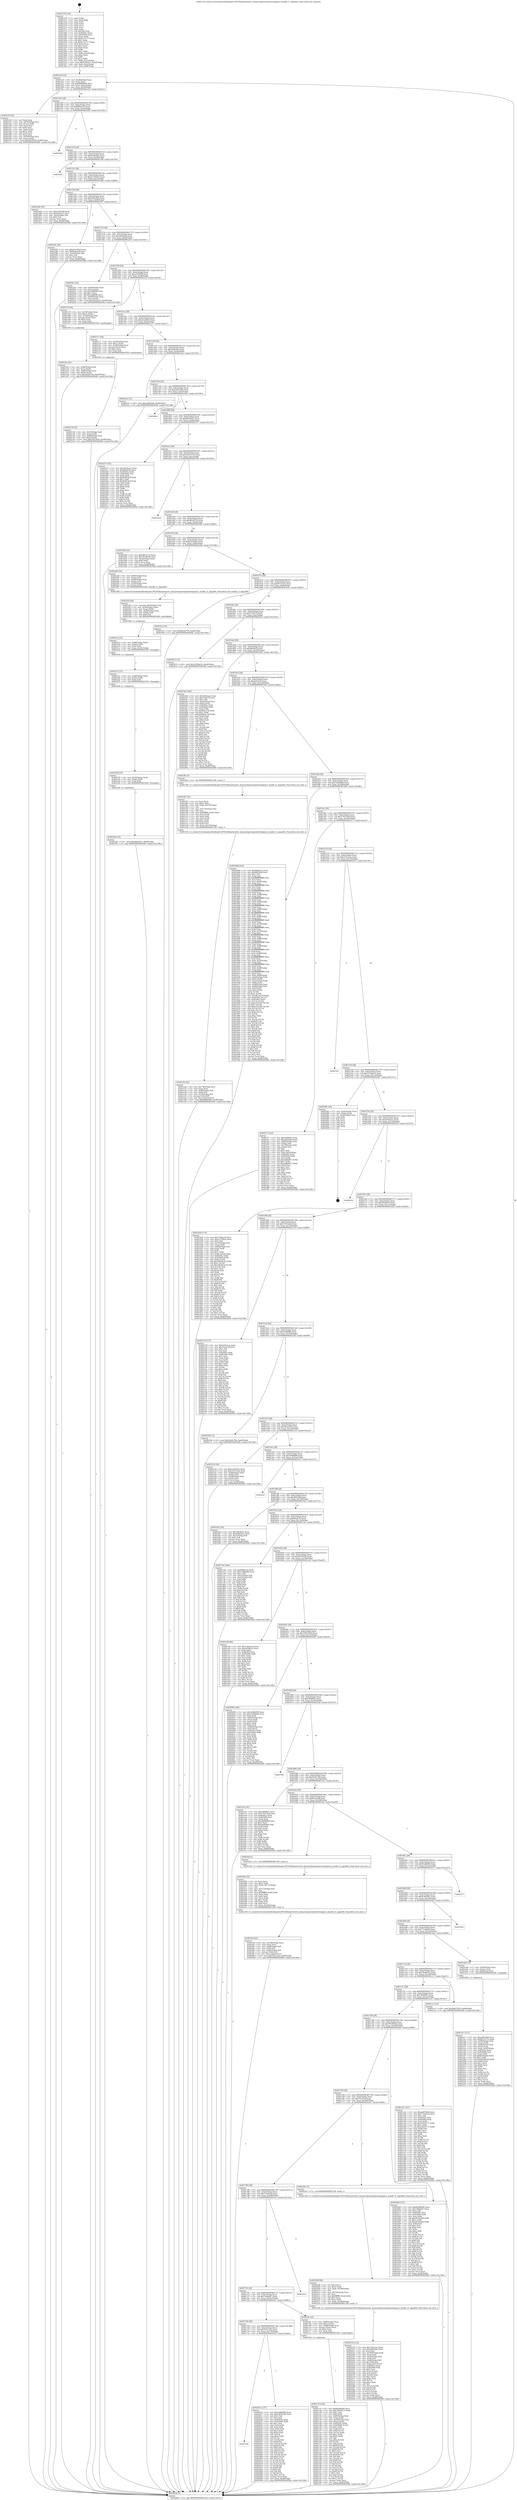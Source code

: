 digraph "0x401270" {
  label = "0x401270 (/mnt/c/Users/mathe/Desktop/tcc/POCII/binaries/extr_linuxarchpowerpckernelsignal.h_handle_rt_signal64_Final-ollvm.out::main(0))"
  labelloc = "t"
  node[shape=record]

  Entry [label="",width=0.3,height=0.3,shape=circle,fillcolor=black,style=filled]
  "0x4012e4" [label="{
     0x4012e4 [32]\l
     | [instrs]\l
     &nbsp;&nbsp;0x4012e4 \<+6\>: mov -0xa8(%rbp),%eax\l
     &nbsp;&nbsp;0x4012ea \<+2\>: mov %eax,%ecx\l
     &nbsp;&nbsp;0x4012ec \<+6\>: sub $0x86880084,%ecx\l
     &nbsp;&nbsp;0x4012f2 \<+6\>: mov %eax,-0xbc(%rbp)\l
     &nbsp;&nbsp;0x4012f8 \<+6\>: mov %ecx,-0xc0(%rbp)\l
     &nbsp;&nbsp;0x4012fe \<+6\>: je 0000000000401e55 \<main+0xbe5\>\l
  }"]
  "0x401e55" [label="{
     0x401e55 [42]\l
     | [instrs]\l
     &nbsp;&nbsp;0x401e55 \<+2\>: xor %eax,%eax\l
     &nbsp;&nbsp;0x401e57 \<+4\>: mov -0x78(%rbp),%rcx\l
     &nbsp;&nbsp;0x401e5b \<+2\>: mov (%rcx),%edx\l
     &nbsp;&nbsp;0x401e5d \<+2\>: mov %eax,%esi\l
     &nbsp;&nbsp;0x401e5f \<+2\>: sub %edx,%esi\l
     &nbsp;&nbsp;0x401e61 \<+2\>: mov %eax,%edx\l
     &nbsp;&nbsp;0x401e63 \<+3\>: sub $0x1,%edx\l
     &nbsp;&nbsp;0x401e66 \<+2\>: add %edx,%esi\l
     &nbsp;&nbsp;0x401e68 \<+2\>: sub %esi,%eax\l
     &nbsp;&nbsp;0x401e6a \<+4\>: mov -0x78(%rbp),%rcx\l
     &nbsp;&nbsp;0x401e6e \<+2\>: mov %eax,(%rcx)\l
     &nbsp;&nbsp;0x401e70 \<+10\>: movl $0x4647f556,-0xa8(%rbp)\l
     &nbsp;&nbsp;0x401e7a \<+5\>: jmp 000000000040264b \<main+0x13db\>\l
  }"]
  "0x401304" [label="{
     0x401304 [28]\l
     | [instrs]\l
     &nbsp;&nbsp;0x401304 \<+5\>: jmp 0000000000401309 \<main+0x99\>\l
     &nbsp;&nbsp;0x401309 \<+6\>: mov -0xbc(%rbp),%eax\l
     &nbsp;&nbsp;0x40130f \<+5\>: sub $0x8fdfa1b5,%eax\l
     &nbsp;&nbsp;0x401314 \<+6\>: mov %eax,-0xc4(%rbp)\l
     &nbsp;&nbsp;0x40131a \<+6\>: je 0000000000402499 \<main+0x1229\>\l
  }"]
  Exit [label="",width=0.3,height=0.3,shape=circle,fillcolor=black,style=filled,peripheries=2]
  "0x402499" [label="{
     0x402499\l
  }", style=dashed]
  "0x401320" [label="{
     0x401320 [28]\l
     | [instrs]\l
     &nbsp;&nbsp;0x401320 \<+5\>: jmp 0000000000401325 \<main+0xb5\>\l
     &nbsp;&nbsp;0x401325 \<+6\>: mov -0xbc(%rbp),%eax\l
     &nbsp;&nbsp;0x40132b \<+5\>: sub $0x9cbb5422,%eax\l
     &nbsp;&nbsp;0x401330 \<+6\>: mov %eax,-0xc8(%rbp)\l
     &nbsp;&nbsp;0x401336 \<+6\>: je 0000000000401a00 \<main+0x790\>\l
  }"]
  "0x402345" [label="{
     0x402345 [15]\l
     | [instrs]\l
     &nbsp;&nbsp;0x402345 \<+10\>: movl $0xbfba54e7,-0xa8(%rbp)\l
     &nbsp;&nbsp;0x40234f \<+5\>: jmp 000000000040264b \<main+0x13db\>\l
  }"]
  "0x401a00" [label="{
     0x401a00\l
  }", style=dashed]
  "0x40133c" [label="{
     0x40133c [28]\l
     | [instrs]\l
     &nbsp;&nbsp;0x40133c \<+5\>: jmp 0000000000401341 \<main+0xd1\>\l
     &nbsp;&nbsp;0x401341 \<+6\>: mov -0xbc(%rbp),%eax\l
     &nbsp;&nbsp;0x401347 \<+5\>: sub $0xa2730ba3,%eax\l
     &nbsp;&nbsp;0x40134c \<+6\>: mov %eax,-0xcc(%rbp)\l
     &nbsp;&nbsp;0x401352 \<+6\>: je 0000000000401dd4 \<main+0xb64\>\l
  }"]
  "0x402336" [label="{
     0x402336 [15]\l
     | [instrs]\l
     &nbsp;&nbsp;0x402336 \<+4\>: mov -0x50(%rbp),%rdx\l
     &nbsp;&nbsp;0x40233a \<+3\>: mov (%rdx),%rdx\l
     &nbsp;&nbsp;0x40233d \<+3\>: mov %rdx,%rdi\l
     &nbsp;&nbsp;0x402340 \<+5\>: call 0000000000401030 \<free@plt\>\l
     | [calls]\l
     &nbsp;&nbsp;0x401030 \{1\} (unknown)\l
  }"]
  "0x401dd4" [label="{
     0x401dd4 [30]\l
     | [instrs]\l
     &nbsp;&nbsp;0x401dd4 \<+5\>: mov $0xa58265ff,%eax\l
     &nbsp;&nbsp;0x401dd9 \<+5\>: mov $0xed3acd1,%ecx\l
     &nbsp;&nbsp;0x401dde \<+3\>: mov -0x2a(%rbp),%dl\l
     &nbsp;&nbsp;0x401de1 \<+3\>: test $0x1,%dl\l
     &nbsp;&nbsp;0x401de4 \<+3\>: cmovne %ecx,%eax\l
     &nbsp;&nbsp;0x401de7 \<+6\>: mov %eax,-0xa8(%rbp)\l
     &nbsp;&nbsp;0x401ded \<+5\>: jmp 000000000040264b \<main+0x13db\>\l
  }"]
  "0x401358" [label="{
     0x401358 [28]\l
     | [instrs]\l
     &nbsp;&nbsp;0x401358 \<+5\>: jmp 000000000040135d \<main+0xed\>\l
     &nbsp;&nbsp;0x40135d \<+6\>: mov -0xbc(%rbp),%eax\l
     &nbsp;&nbsp;0x401363 \<+5\>: sub $0xa283c602,%eax\l
     &nbsp;&nbsp;0x401368 \<+6\>: mov %eax,-0xd0(%rbp)\l
     &nbsp;&nbsp;0x40136e \<+6\>: je 0000000000401f91 \<main+0xd21\>\l
  }"]
  "0x402327" [label="{
     0x402327 [15]\l
     | [instrs]\l
     &nbsp;&nbsp;0x402327 \<+4\>: mov -0x68(%rbp),%rdx\l
     &nbsp;&nbsp;0x40232b \<+3\>: mov (%rdx),%rdx\l
     &nbsp;&nbsp;0x40232e \<+3\>: mov %rdx,%rdi\l
     &nbsp;&nbsp;0x402331 \<+5\>: call 0000000000401030 \<free@plt\>\l
     | [calls]\l
     &nbsp;&nbsp;0x401030 \{1\} (unknown)\l
  }"]
  "0x401f91" [label="{
     0x401f91 [30]\l
     | [instrs]\l
     &nbsp;&nbsp;0x401f91 \<+5\>: mov $0xa5aa46c4,%eax\l
     &nbsp;&nbsp;0x401f96 \<+5\>: mov $0x63aea3ff,%ecx\l
     &nbsp;&nbsp;0x401f9b \<+3\>: mov -0x29(%rbp),%dl\l
     &nbsp;&nbsp;0x401f9e \<+3\>: test $0x1,%dl\l
     &nbsp;&nbsp;0x401fa1 \<+3\>: cmovne %ecx,%eax\l
     &nbsp;&nbsp;0x401fa4 \<+6\>: mov %eax,-0xa8(%rbp)\l
     &nbsp;&nbsp;0x401faa \<+5\>: jmp 000000000040264b \<main+0x13db\>\l
  }"]
  "0x401374" [label="{
     0x401374 [28]\l
     | [instrs]\l
     &nbsp;&nbsp;0x401374 \<+5\>: jmp 0000000000401379 \<main+0x109\>\l
     &nbsp;&nbsp;0x401379 \<+6\>: mov -0xbc(%rbp),%eax\l
     &nbsp;&nbsp;0x40137f \<+5\>: sub $0xa4f92bdd,%eax\l
     &nbsp;&nbsp;0x401384 \<+6\>: mov %eax,-0xd4(%rbp)\l
     &nbsp;&nbsp;0x40138a \<+6\>: je 00000000004022b1 \<main+0x1041\>\l
  }"]
  "0x402312" [label="{
     0x402312 [21]\l
     | [instrs]\l
     &nbsp;&nbsp;0x402312 \<+4\>: mov -0x80(%rbp),%rdx\l
     &nbsp;&nbsp;0x402316 \<+3\>: mov (%rdx),%rdx\l
     &nbsp;&nbsp;0x402319 \<+3\>: mov %rdx,%rdi\l
     &nbsp;&nbsp;0x40231c \<+6\>: mov %eax,-0x18c(%rbp)\l
     &nbsp;&nbsp;0x402322 \<+5\>: call 0000000000401030 \<free@plt\>\l
     | [calls]\l
     &nbsp;&nbsp;0x401030 \{1\} (unknown)\l
  }"]
  "0x4022b1" [label="{
     0x4022b1 [42]\l
     | [instrs]\l
     &nbsp;&nbsp;0x4022b1 \<+4\>: mov -0x48(%rbp),%rax\l
     &nbsp;&nbsp;0x4022b5 \<+2\>: mov (%rax),%ecx\l
     &nbsp;&nbsp;0x4022b7 \<+6\>: sub $0x2a8f68ff,%ecx\l
     &nbsp;&nbsp;0x4022bd \<+3\>: add $0x1,%ecx\l
     &nbsp;&nbsp;0x4022c0 \<+6\>: add $0x2a8f68ff,%ecx\l
     &nbsp;&nbsp;0x4022c6 \<+4\>: mov -0x48(%rbp),%rax\l
     &nbsp;&nbsp;0x4022ca \<+2\>: mov %ecx,(%rax)\l
     &nbsp;&nbsp;0x4022cc \<+10\>: movl $0x342a3e45,-0xa8(%rbp)\l
     &nbsp;&nbsp;0x4022d6 \<+5\>: jmp 000000000040264b \<main+0x13db\>\l
  }"]
  "0x401390" [label="{
     0x401390 [28]\l
     | [instrs]\l
     &nbsp;&nbsp;0x401390 \<+5\>: jmp 0000000000401395 \<main+0x125\>\l
     &nbsp;&nbsp;0x401395 \<+6\>: mov -0xbc(%rbp),%eax\l
     &nbsp;&nbsp;0x40139b \<+5\>: sub $0xa58265ff,%eax\l
     &nbsp;&nbsp;0x4013a0 \<+6\>: mov %eax,-0xd8(%rbp)\l
     &nbsp;&nbsp;0x4013a6 \<+6\>: je 0000000000401e7f \<main+0xc0f\>\l
  }"]
  "0x4022f5" [label="{
     0x4022f5 [29]\l
     | [instrs]\l
     &nbsp;&nbsp;0x4022f5 \<+10\>: movabs $0x4030b6,%rdi\l
     &nbsp;&nbsp;0x4022ff \<+4\>: mov -0x40(%rbp),%rdx\l
     &nbsp;&nbsp;0x402303 \<+2\>: mov %eax,(%rdx)\l
     &nbsp;&nbsp;0x402305 \<+4\>: mov -0x40(%rbp),%rdx\l
     &nbsp;&nbsp;0x402309 \<+2\>: mov (%rdx),%esi\l
     &nbsp;&nbsp;0x40230b \<+2\>: mov $0x0,%al\l
     &nbsp;&nbsp;0x40230d \<+5\>: call 0000000000401040 \<printf@plt\>\l
     | [calls]\l
     &nbsp;&nbsp;0x401040 \{1\} (unknown)\l
  }"]
  "0x401e7f" [label="{
     0x401e7f [29]\l
     | [instrs]\l
     &nbsp;&nbsp;0x401e7f \<+4\>: mov -0x70(%rbp),%rax\l
     &nbsp;&nbsp;0x401e83 \<+6\>: movl $0x1,(%rax)\l
     &nbsp;&nbsp;0x401e89 \<+4\>: mov -0x70(%rbp),%rax\l
     &nbsp;&nbsp;0x401e8d \<+3\>: movslq (%rax),%rax\l
     &nbsp;&nbsp;0x401e90 \<+4\>: shl $0x2,%rax\l
     &nbsp;&nbsp;0x401e94 \<+3\>: mov %rax,%rdi\l
     &nbsp;&nbsp;0x401e97 \<+5\>: call 0000000000401050 \<malloc@plt\>\l
     | [calls]\l
     &nbsp;&nbsp;0x401050 \{1\} (unknown)\l
  }"]
  "0x4013ac" [label="{
     0x4013ac [28]\l
     | [instrs]\l
     &nbsp;&nbsp;0x4013ac \<+5\>: jmp 00000000004013b1 \<main+0x141\>\l
     &nbsp;&nbsp;0x4013b1 \<+6\>: mov -0xbc(%rbp),%eax\l
     &nbsp;&nbsp;0x4013b7 \<+5\>: sub $0xa5aa46c4,%eax\l
     &nbsp;&nbsp;0x4013bc \<+6\>: mov %eax,-0xdc(%rbp)\l
     &nbsp;&nbsp;0x4013c2 \<+6\>: je 0000000000402117 \<main+0xea7\>\l
  }"]
  "0x402232" [label="{
     0x402232 [112]\l
     | [instrs]\l
     &nbsp;&nbsp;0x402232 \<+5\>: mov $0x2161aeac,%ecx\l
     &nbsp;&nbsp;0x402237 \<+5\>: mov $0xa6f0cbdc,%edx\l
     &nbsp;&nbsp;0x40223c \<+2\>: xor %esi,%esi\l
     &nbsp;&nbsp;0x40223e \<+6\>: mov -0x188(%rbp),%edi\l
     &nbsp;&nbsp;0x402244 \<+3\>: imul %eax,%edi\l
     &nbsp;&nbsp;0x402247 \<+4\>: mov -0x50(%rbp),%r8\l
     &nbsp;&nbsp;0x40224b \<+3\>: mov (%r8),%r8\l
     &nbsp;&nbsp;0x40224e \<+4\>: mov -0x48(%rbp),%r9\l
     &nbsp;&nbsp;0x402252 \<+3\>: movslq (%r9),%r9\l
     &nbsp;&nbsp;0x402255 \<+4\>: mov %edi,(%r8,%r9,4)\l
     &nbsp;&nbsp;0x402259 \<+7\>: mov 0x40505c,%eax\l
     &nbsp;&nbsp;0x402260 \<+7\>: mov 0x405060,%edi\l
     &nbsp;&nbsp;0x402267 \<+3\>: sub $0x1,%esi\l
     &nbsp;&nbsp;0x40226a \<+3\>: mov %eax,%r10d\l
     &nbsp;&nbsp;0x40226d \<+3\>: add %esi,%r10d\l
     &nbsp;&nbsp;0x402270 \<+4\>: imul %r10d,%eax\l
     &nbsp;&nbsp;0x402274 \<+3\>: and $0x1,%eax\l
     &nbsp;&nbsp;0x402277 \<+3\>: cmp $0x0,%eax\l
     &nbsp;&nbsp;0x40227a \<+4\>: sete %r11b\l
     &nbsp;&nbsp;0x40227e \<+3\>: cmp $0xa,%edi\l
     &nbsp;&nbsp;0x402281 \<+3\>: setl %bl\l
     &nbsp;&nbsp;0x402284 \<+3\>: mov %r11b,%r14b\l
     &nbsp;&nbsp;0x402287 \<+3\>: and %bl,%r14b\l
     &nbsp;&nbsp;0x40228a \<+3\>: xor %bl,%r11b\l
     &nbsp;&nbsp;0x40228d \<+3\>: or %r11b,%r14b\l
     &nbsp;&nbsp;0x402290 \<+4\>: test $0x1,%r14b\l
     &nbsp;&nbsp;0x402294 \<+3\>: cmovne %edx,%ecx\l
     &nbsp;&nbsp;0x402297 \<+6\>: mov %ecx,-0xa8(%rbp)\l
     &nbsp;&nbsp;0x40229d \<+5\>: jmp 000000000040264b \<main+0x13db\>\l
  }"]
  "0x402117" [label="{
     0x402117 [29]\l
     | [instrs]\l
     &nbsp;&nbsp;0x402117 \<+4\>: mov -0x58(%rbp),%rax\l
     &nbsp;&nbsp;0x40211b \<+6\>: movl $0x1,(%rax)\l
     &nbsp;&nbsp;0x402121 \<+4\>: mov -0x58(%rbp),%rax\l
     &nbsp;&nbsp;0x402125 \<+3\>: movslq (%rax),%rax\l
     &nbsp;&nbsp;0x402128 \<+4\>: shl $0x2,%rax\l
     &nbsp;&nbsp;0x40212c \<+3\>: mov %rax,%rdi\l
     &nbsp;&nbsp;0x40212f \<+5\>: call 0000000000401050 \<malloc@plt\>\l
     | [calls]\l
     &nbsp;&nbsp;0x401050 \{1\} (unknown)\l
  }"]
  "0x4013c8" [label="{
     0x4013c8 [28]\l
     | [instrs]\l
     &nbsp;&nbsp;0x4013c8 \<+5\>: jmp 00000000004013cd \<main+0x15d\>\l
     &nbsp;&nbsp;0x4013cd \<+6\>: mov -0xbc(%rbp),%eax\l
     &nbsp;&nbsp;0x4013d3 \<+5\>: sub $0xa6f0cbdc,%eax\l
     &nbsp;&nbsp;0x4013d8 \<+6\>: mov %eax,-0xe0(%rbp)\l
     &nbsp;&nbsp;0x4013de \<+6\>: je 00000000004022a2 \<main+0x1032\>\l
  }"]
  "0x402206" [label="{
     0x402206 [44]\l
     | [instrs]\l
     &nbsp;&nbsp;0x402206 \<+2\>: xor %ecx,%ecx\l
     &nbsp;&nbsp;0x402208 \<+5\>: mov $0x2,%edx\l
     &nbsp;&nbsp;0x40220d \<+6\>: mov %edx,-0x184(%rbp)\l
     &nbsp;&nbsp;0x402213 \<+1\>: cltd\l
     &nbsp;&nbsp;0x402214 \<+6\>: mov -0x184(%rbp),%esi\l
     &nbsp;&nbsp;0x40221a \<+2\>: idiv %esi\l
     &nbsp;&nbsp;0x40221c \<+6\>: imul $0xfffffffe,%edx,%edx\l
     &nbsp;&nbsp;0x402222 \<+3\>: sub $0x1,%ecx\l
     &nbsp;&nbsp;0x402225 \<+2\>: sub %ecx,%edx\l
     &nbsp;&nbsp;0x402227 \<+6\>: mov %edx,-0x188(%rbp)\l
     &nbsp;&nbsp;0x40222d \<+5\>: call 0000000000401160 \<next_i\>\l
     | [calls]\l
     &nbsp;&nbsp;0x401160 \{1\} (/mnt/c/Users/mathe/Desktop/tcc/POCII/binaries/extr_linuxarchpowerpckernelsignal.h_handle_rt_signal64_Final-ollvm.out::next_i)\l
  }"]
  "0x4022a2" [label="{
     0x4022a2 [15]\l
     | [instrs]\l
     &nbsp;&nbsp;0x4022a2 \<+10\>: movl $0xa4f92bdd,-0xa8(%rbp)\l
     &nbsp;&nbsp;0x4022ac \<+5\>: jmp 000000000040264b \<main+0x13db\>\l
  }"]
  "0x4013e4" [label="{
     0x4013e4 [28]\l
     | [instrs]\l
     &nbsp;&nbsp;0x4013e4 \<+5\>: jmp 00000000004013e9 \<main+0x179\>\l
     &nbsp;&nbsp;0x4013e9 \<+6\>: mov -0xbc(%rbp),%eax\l
     &nbsp;&nbsp;0x4013ef \<+5\>: sub $0xae8f7d44,%eax\l
     &nbsp;&nbsp;0x4013f4 \<+6\>: mov %eax,-0xe4(%rbp)\l
     &nbsp;&nbsp;0x4013fa \<+6\>: je 00000000004024de \<main+0x126e\>\l
  }"]
  "0x402134" [label="{
     0x402134 [32]\l
     | [instrs]\l
     &nbsp;&nbsp;0x402134 \<+4\>: mov -0x50(%rbp),%rdi\l
     &nbsp;&nbsp;0x402138 \<+3\>: mov %rax,(%rdi)\l
     &nbsp;&nbsp;0x40213b \<+4\>: mov -0x48(%rbp),%rax\l
     &nbsp;&nbsp;0x40213f \<+6\>: movl $0x0,(%rax)\l
     &nbsp;&nbsp;0x402145 \<+10\>: movl $0x342a3e45,-0xa8(%rbp)\l
     &nbsp;&nbsp;0x40214f \<+5\>: jmp 000000000040264b \<main+0x13db\>\l
  }"]
  "0x4024de" [label="{
     0x4024de\l
  }", style=dashed]
  "0x401400" [label="{
     0x401400 [28]\l
     | [instrs]\l
     &nbsp;&nbsp;0x401400 \<+5\>: jmp 0000000000401405 \<main+0x195\>\l
     &nbsp;&nbsp;0x401405 \<+6\>: mov -0xbc(%rbp),%eax\l
     &nbsp;&nbsp;0x40140b \<+5\>: sub $0xbfba54e7,%eax\l
     &nbsp;&nbsp;0x401410 \<+6\>: mov %eax,-0xe8(%rbp)\l
     &nbsp;&nbsp;0x401416 \<+6\>: je 0000000000402377 \<main+0x1107\>\l
  }"]
  "0x4017d4" [label="{
     0x4017d4\l
  }", style=dashed]
  "0x402377" [label="{
     0x402377 [91]\l
     | [instrs]\l
     &nbsp;&nbsp;0x402377 \<+5\>: mov $0x2454cacc,%eax\l
     &nbsp;&nbsp;0x40237c \<+5\>: mov $0x48a50c0,%ecx\l
     &nbsp;&nbsp;0x402381 \<+7\>: mov 0x40505c,%edx\l
     &nbsp;&nbsp;0x402388 \<+7\>: mov 0x405060,%esi\l
     &nbsp;&nbsp;0x40238f \<+2\>: mov %edx,%edi\l
     &nbsp;&nbsp;0x402391 \<+6\>: sub $0xb94f1de9,%edi\l
     &nbsp;&nbsp;0x402397 \<+3\>: sub $0x1,%edi\l
     &nbsp;&nbsp;0x40239a \<+6\>: add $0xb94f1de9,%edi\l
     &nbsp;&nbsp;0x4023a0 \<+3\>: imul %edi,%edx\l
     &nbsp;&nbsp;0x4023a3 \<+3\>: and $0x1,%edx\l
     &nbsp;&nbsp;0x4023a6 \<+3\>: cmp $0x0,%edx\l
     &nbsp;&nbsp;0x4023a9 \<+4\>: sete %r8b\l
     &nbsp;&nbsp;0x4023ad \<+3\>: cmp $0xa,%esi\l
     &nbsp;&nbsp;0x4023b0 \<+4\>: setl %r9b\l
     &nbsp;&nbsp;0x4023b4 \<+3\>: mov %r8b,%r10b\l
     &nbsp;&nbsp;0x4023b7 \<+3\>: and %r9b,%r10b\l
     &nbsp;&nbsp;0x4023ba \<+3\>: xor %r9b,%r8b\l
     &nbsp;&nbsp;0x4023bd \<+3\>: or %r8b,%r10b\l
     &nbsp;&nbsp;0x4023c0 \<+4\>: test $0x1,%r10b\l
     &nbsp;&nbsp;0x4023c4 \<+3\>: cmovne %ecx,%eax\l
     &nbsp;&nbsp;0x4023c7 \<+6\>: mov %eax,-0xa8(%rbp)\l
     &nbsp;&nbsp;0x4023cd \<+5\>: jmp 000000000040264b \<main+0x13db\>\l
  }"]
  "0x40141c" [label="{
     0x40141c [28]\l
     | [instrs]\l
     &nbsp;&nbsp;0x40141c \<+5\>: jmp 0000000000401421 \<main+0x1b1\>\l
     &nbsp;&nbsp;0x401421 \<+6\>: mov -0xbc(%rbp),%eax\l
     &nbsp;&nbsp;0x401427 \<+5\>: sub $0xc8912114,%eax\l
     &nbsp;&nbsp;0x40142c \<+6\>: mov %eax,-0xec(%rbp)\l
     &nbsp;&nbsp;0x401432 \<+6\>: je 0000000000402354 \<main+0x10e4\>\l
  }"]
  "0x402012" [label="{
     0x402012 [137]\l
     | [instrs]\l
     &nbsp;&nbsp;0x402012 \<+5\>: mov $0x3d466f99,%eax\l
     &nbsp;&nbsp;0x402017 \<+5\>: mov $0x54853540,%ecx\l
     &nbsp;&nbsp;0x40201c \<+2\>: mov $0x1,%dl\l
     &nbsp;&nbsp;0x40201e \<+2\>: xor %esi,%esi\l
     &nbsp;&nbsp;0x402020 \<+7\>: mov 0x40505c,%edi\l
     &nbsp;&nbsp;0x402027 \<+8\>: mov 0x405060,%r8d\l
     &nbsp;&nbsp;0x40202f \<+3\>: sub $0x1,%esi\l
     &nbsp;&nbsp;0x402032 \<+3\>: mov %edi,%r9d\l
     &nbsp;&nbsp;0x402035 \<+3\>: add %esi,%r9d\l
     &nbsp;&nbsp;0x402038 \<+4\>: imul %r9d,%edi\l
     &nbsp;&nbsp;0x40203c \<+3\>: and $0x1,%edi\l
     &nbsp;&nbsp;0x40203f \<+3\>: cmp $0x0,%edi\l
     &nbsp;&nbsp;0x402042 \<+4\>: sete %r10b\l
     &nbsp;&nbsp;0x402046 \<+4\>: cmp $0xa,%r8d\l
     &nbsp;&nbsp;0x40204a \<+4\>: setl %r11b\l
     &nbsp;&nbsp;0x40204e \<+3\>: mov %r10b,%bl\l
     &nbsp;&nbsp;0x402051 \<+3\>: xor $0xff,%bl\l
     &nbsp;&nbsp;0x402054 \<+3\>: mov %r11b,%r14b\l
     &nbsp;&nbsp;0x402057 \<+4\>: xor $0xff,%r14b\l
     &nbsp;&nbsp;0x40205b \<+3\>: xor $0x0,%dl\l
     &nbsp;&nbsp;0x40205e \<+3\>: mov %bl,%r15b\l
     &nbsp;&nbsp;0x402061 \<+4\>: and $0x0,%r15b\l
     &nbsp;&nbsp;0x402065 \<+3\>: and %dl,%r10b\l
     &nbsp;&nbsp;0x402068 \<+3\>: mov %r14b,%r12b\l
     &nbsp;&nbsp;0x40206b \<+4\>: and $0x0,%r12b\l
     &nbsp;&nbsp;0x40206f \<+3\>: and %dl,%r11b\l
     &nbsp;&nbsp;0x402072 \<+3\>: or %r10b,%r15b\l
     &nbsp;&nbsp;0x402075 \<+3\>: or %r11b,%r12b\l
     &nbsp;&nbsp;0x402078 \<+3\>: xor %r12b,%r15b\l
     &nbsp;&nbsp;0x40207b \<+3\>: or %r14b,%bl\l
     &nbsp;&nbsp;0x40207e \<+3\>: xor $0xff,%bl\l
     &nbsp;&nbsp;0x402081 \<+3\>: or $0x0,%dl\l
     &nbsp;&nbsp;0x402084 \<+2\>: and %dl,%bl\l
     &nbsp;&nbsp;0x402086 \<+3\>: or %bl,%r15b\l
     &nbsp;&nbsp;0x402089 \<+4\>: test $0x1,%r15b\l
     &nbsp;&nbsp;0x40208d \<+3\>: cmovne %ecx,%eax\l
     &nbsp;&nbsp;0x402090 \<+6\>: mov %eax,-0xa8(%rbp)\l
     &nbsp;&nbsp;0x402096 \<+5\>: jmp 000000000040264b \<main+0x13db\>\l
  }"]
  "0x402354" [label="{
     0x402354\l
  }", style=dashed]
  "0x401438" [label="{
     0x401438 [28]\l
     | [instrs]\l
     &nbsp;&nbsp;0x401438 \<+5\>: jmp 000000000040143d \<main+0x1cd\>\l
     &nbsp;&nbsp;0x40143d \<+6\>: mov -0xbc(%rbp),%eax\l
     &nbsp;&nbsp;0x401443 \<+5\>: sub $0xd624f7c9,%eax\l
     &nbsp;&nbsp;0x401448 \<+6\>: mov %eax,-0xf0(%rbp)\l
     &nbsp;&nbsp;0x40144e \<+6\>: je 0000000000401b4b \<main+0x8db\>\l
  }"]
  "0x401fe8" [label="{
     0x401fe8 [42]\l
     | [instrs]\l
     &nbsp;&nbsp;0x401fe8 \<+6\>: mov -0x180(%rbp),%ecx\l
     &nbsp;&nbsp;0x401fee \<+3\>: imul %eax,%ecx\l
     &nbsp;&nbsp;0x401ff1 \<+4\>: mov -0x68(%rbp),%r8\l
     &nbsp;&nbsp;0x401ff5 \<+3\>: mov (%r8),%r8\l
     &nbsp;&nbsp;0x401ff8 \<+4\>: mov -0x60(%rbp),%r9\l
     &nbsp;&nbsp;0x401ffc \<+3\>: movslq (%r9),%r9\l
     &nbsp;&nbsp;0x401fff \<+4\>: mov %ecx,(%r8,%r9,4)\l
     &nbsp;&nbsp;0x402003 \<+10\>: movl $0x7f251a3a,-0xa8(%rbp)\l
     &nbsp;&nbsp;0x40200d \<+5\>: jmp 000000000040264b \<main+0x13db\>\l
  }"]
  "0x401b4b" [label="{
     0x401b4b [30]\l
     | [instrs]\l
     &nbsp;&nbsp;0x401b4b \<+5\>: mov $0xc8912114,%eax\l
     &nbsp;&nbsp;0x401b50 \<+5\>: mov $0x7919922b,%ecx\l
     &nbsp;&nbsp;0x401b55 \<+3\>: mov -0x30(%rbp),%edx\l
     &nbsp;&nbsp;0x401b58 \<+3\>: cmp $0x0,%edx\l
     &nbsp;&nbsp;0x401b5b \<+3\>: cmove %ecx,%eax\l
     &nbsp;&nbsp;0x401b5e \<+6\>: mov %eax,-0xa8(%rbp)\l
     &nbsp;&nbsp;0x401b64 \<+5\>: jmp 000000000040264b \<main+0x13db\>\l
  }"]
  "0x401454" [label="{
     0x401454 [28]\l
     | [instrs]\l
     &nbsp;&nbsp;0x401454 \<+5\>: jmp 0000000000401459 \<main+0x1e9\>\l
     &nbsp;&nbsp;0x401459 \<+6\>: mov -0xbc(%rbp),%eax\l
     &nbsp;&nbsp;0x40145f \<+5\>: sub $0xecd19ebe,%eax\l
     &nbsp;&nbsp;0x401464 \<+6\>: mov %eax,-0xf4(%rbp)\l
     &nbsp;&nbsp;0x40146a \<+6\>: je 00000000004022db \<main+0x106b\>\l
  }"]
  "0x401fb4" [label="{
     0x401fb4 [52]\l
     | [instrs]\l
     &nbsp;&nbsp;0x401fb4 \<+2\>: xor %ecx,%ecx\l
     &nbsp;&nbsp;0x401fb6 \<+5\>: mov $0x2,%edx\l
     &nbsp;&nbsp;0x401fbb \<+6\>: mov %edx,-0x17c(%rbp)\l
     &nbsp;&nbsp;0x401fc1 \<+1\>: cltd\l
     &nbsp;&nbsp;0x401fc2 \<+6\>: mov -0x17c(%rbp),%esi\l
     &nbsp;&nbsp;0x401fc8 \<+2\>: idiv %esi\l
     &nbsp;&nbsp;0x401fca \<+6\>: imul $0xfffffffe,%edx,%edx\l
     &nbsp;&nbsp;0x401fd0 \<+2\>: mov %ecx,%edi\l
     &nbsp;&nbsp;0x401fd2 \<+2\>: sub %edx,%edi\l
     &nbsp;&nbsp;0x401fd4 \<+2\>: mov %ecx,%edx\l
     &nbsp;&nbsp;0x401fd6 \<+3\>: sub $0x1,%edx\l
     &nbsp;&nbsp;0x401fd9 \<+2\>: add %edx,%edi\l
     &nbsp;&nbsp;0x401fdb \<+2\>: sub %edi,%ecx\l
     &nbsp;&nbsp;0x401fdd \<+6\>: mov %ecx,-0x180(%rbp)\l
     &nbsp;&nbsp;0x401fe3 \<+5\>: call 0000000000401160 \<next_i\>\l
     | [calls]\l
     &nbsp;&nbsp;0x401160 \{1\} (/mnt/c/Users/mathe/Desktop/tcc/POCII/binaries/extr_linuxarchpowerpckernelsignal.h_handle_rt_signal64_Final-ollvm.out::next_i)\l
  }"]
  "0x4022db" [label="{
     0x4022db [26]\l
     | [instrs]\l
     &nbsp;&nbsp;0x4022db \<+4\>: mov -0x80(%rbp),%rax\l
     &nbsp;&nbsp;0x4022df \<+3\>: mov (%rax),%rdi\l
     &nbsp;&nbsp;0x4022e2 \<+4\>: mov -0x68(%rbp),%rax\l
     &nbsp;&nbsp;0x4022e6 \<+3\>: mov (%rax),%rsi\l
     &nbsp;&nbsp;0x4022e9 \<+4\>: mov -0x50(%rbp),%rax\l
     &nbsp;&nbsp;0x4022ed \<+3\>: mov (%rax),%rdx\l
     &nbsp;&nbsp;0x4022f0 \<+5\>: call 0000000000401240 \<handle_rt_signal64\>\l
     | [calls]\l
     &nbsp;&nbsp;0x401240 \{1\} (/mnt/c/Users/mathe/Desktop/tcc/POCII/binaries/extr_linuxarchpowerpckernelsignal.h_handle_rt_signal64_Final-ollvm.out::handle_rt_signal64)\l
  }"]
  "0x401470" [label="{
     0x401470 [28]\l
     | [instrs]\l
     &nbsp;&nbsp;0x401470 \<+5\>: jmp 0000000000401475 \<main+0x205\>\l
     &nbsp;&nbsp;0x401475 \<+6\>: mov -0xbc(%rbp),%eax\l
     &nbsp;&nbsp;0x40147b \<+5\>: sub $0xf913271b,%eax\l
     &nbsp;&nbsp;0x401480 \<+6\>: mov %eax,-0xf8(%rbp)\l
     &nbsp;&nbsp;0x401486 \<+6\>: je 0000000000401b3c \<main+0x8cc\>\l
  }"]
  "0x401e9c" [label="{
     0x401e9c [32]\l
     | [instrs]\l
     &nbsp;&nbsp;0x401e9c \<+4\>: mov -0x68(%rbp),%rdi\l
     &nbsp;&nbsp;0x401ea0 \<+3\>: mov %rax,(%rdi)\l
     &nbsp;&nbsp;0x401ea3 \<+4\>: mov -0x60(%rbp),%rax\l
     &nbsp;&nbsp;0x401ea7 \<+6\>: movl $0x0,(%rax)\l
     &nbsp;&nbsp;0x401ead \<+10\>: movl $0x56a9c744,-0xa8(%rbp)\l
     &nbsp;&nbsp;0x401eb7 \<+5\>: jmp 000000000040264b \<main+0x13db\>\l
  }"]
  "0x401b3c" [label="{
     0x401b3c [15]\l
     | [instrs]\l
     &nbsp;&nbsp;0x401b3c \<+10\>: movl $0xd624f7c9,-0xa8(%rbp)\l
     &nbsp;&nbsp;0x401b46 \<+5\>: jmp 000000000040264b \<main+0x13db\>\l
  }"]
  "0x40148c" [label="{
     0x40148c [28]\l
     | [instrs]\l
     &nbsp;&nbsp;0x40148c \<+5\>: jmp 0000000000401491 \<main+0x221\>\l
     &nbsp;&nbsp;0x401491 \<+6\>: mov -0xbc(%rbp),%eax\l
     &nbsp;&nbsp;0x401497 \<+5\>: sub $0x376d77f,%eax\l
     &nbsp;&nbsp;0x40149c \<+6\>: mov %eax,-0xfc(%rbp)\l
     &nbsp;&nbsp;0x4014a2 \<+6\>: je 0000000000402472 \<main+0x1202\>\l
  }"]
  "0x401e2b" [label="{
     0x401e2b [42]\l
     | [instrs]\l
     &nbsp;&nbsp;0x401e2b \<+6\>: mov -0x178(%rbp),%ecx\l
     &nbsp;&nbsp;0x401e31 \<+3\>: imul %eax,%ecx\l
     &nbsp;&nbsp;0x401e34 \<+4\>: mov -0x80(%rbp),%r8\l
     &nbsp;&nbsp;0x401e38 \<+3\>: mov (%r8),%r8\l
     &nbsp;&nbsp;0x401e3b \<+4\>: mov -0x78(%rbp),%r9\l
     &nbsp;&nbsp;0x401e3f \<+3\>: movslq (%r9),%r9\l
     &nbsp;&nbsp;0x401e42 \<+4\>: mov %ecx,(%r8,%r9,4)\l
     &nbsp;&nbsp;0x401e46 \<+10\>: movl $0x86880084,-0xa8(%rbp)\l
     &nbsp;&nbsp;0x401e50 \<+5\>: jmp 000000000040264b \<main+0x13db\>\l
  }"]
  "0x402472" [label="{
     0x402472 [15]\l
     | [instrs]\l
     &nbsp;&nbsp;0x402472 \<+10\>: movl $0x2359de14,-0xa8(%rbp)\l
     &nbsp;&nbsp;0x40247c \<+5\>: jmp 000000000040264b \<main+0x13db\>\l
  }"]
  "0x4014a8" [label="{
     0x4014a8 [28]\l
     | [instrs]\l
     &nbsp;&nbsp;0x4014a8 \<+5\>: jmp 00000000004014ad \<main+0x23d\>\l
     &nbsp;&nbsp;0x4014ad \<+6\>: mov -0xbc(%rbp),%eax\l
     &nbsp;&nbsp;0x4014b3 \<+5\>: sub $0x48a50c0,%eax\l
     &nbsp;&nbsp;0x4014b8 \<+6\>: mov %eax,-0x100(%rbp)\l
     &nbsp;&nbsp;0x4014be \<+6\>: je 00000000004023d2 \<main+0x1162\>\l
  }"]
  "0x401df7" [label="{
     0x401df7 [52]\l
     | [instrs]\l
     &nbsp;&nbsp;0x401df7 \<+2\>: xor %ecx,%ecx\l
     &nbsp;&nbsp;0x401df9 \<+5\>: mov $0x2,%edx\l
     &nbsp;&nbsp;0x401dfe \<+6\>: mov %edx,-0x174(%rbp)\l
     &nbsp;&nbsp;0x401e04 \<+1\>: cltd\l
     &nbsp;&nbsp;0x401e05 \<+6\>: mov -0x174(%rbp),%esi\l
     &nbsp;&nbsp;0x401e0b \<+2\>: idiv %esi\l
     &nbsp;&nbsp;0x401e0d \<+6\>: imul $0xfffffffe,%edx,%edx\l
     &nbsp;&nbsp;0x401e13 \<+2\>: mov %ecx,%edi\l
     &nbsp;&nbsp;0x401e15 \<+2\>: sub %edx,%edi\l
     &nbsp;&nbsp;0x401e17 \<+2\>: mov %ecx,%edx\l
     &nbsp;&nbsp;0x401e19 \<+3\>: sub $0x1,%edx\l
     &nbsp;&nbsp;0x401e1c \<+2\>: add %edx,%edi\l
     &nbsp;&nbsp;0x401e1e \<+2\>: sub %edi,%ecx\l
     &nbsp;&nbsp;0x401e20 \<+6\>: mov %ecx,-0x178(%rbp)\l
     &nbsp;&nbsp;0x401e26 \<+5\>: call 0000000000401160 \<next_i\>\l
     | [calls]\l
     &nbsp;&nbsp;0x401160 \{1\} (/mnt/c/Users/mathe/Desktop/tcc/POCII/binaries/extr_linuxarchpowerpckernelsignal.h_handle_rt_signal64_Final-ollvm.out::next_i)\l
  }"]
  "0x4023d2" [label="{
     0x4023d2 [160]\l
     | [instrs]\l
     &nbsp;&nbsp;0x4023d2 \<+5\>: mov $0x2454cacc,%eax\l
     &nbsp;&nbsp;0x4023d7 \<+5\>: mov $0x376d77f,%ecx\l
     &nbsp;&nbsp;0x4023dc \<+2\>: mov $0x1,%dl\l
     &nbsp;&nbsp;0x4023de \<+7\>: mov -0xa0(%rbp),%rsi\l
     &nbsp;&nbsp;0x4023e5 \<+6\>: movl $0x0,(%rsi)\l
     &nbsp;&nbsp;0x4023eb \<+7\>: mov 0x40505c,%edi\l
     &nbsp;&nbsp;0x4023f2 \<+8\>: mov 0x405060,%r8d\l
     &nbsp;&nbsp;0x4023fa \<+3\>: mov %edi,%r9d\l
     &nbsp;&nbsp;0x4023fd \<+7\>: sub $0x8feea74f,%r9d\l
     &nbsp;&nbsp;0x402404 \<+4\>: sub $0x1,%r9d\l
     &nbsp;&nbsp;0x402408 \<+7\>: add $0x8feea74f,%r9d\l
     &nbsp;&nbsp;0x40240f \<+4\>: imul %r9d,%edi\l
     &nbsp;&nbsp;0x402413 \<+3\>: and $0x1,%edi\l
     &nbsp;&nbsp;0x402416 \<+3\>: cmp $0x0,%edi\l
     &nbsp;&nbsp;0x402419 \<+4\>: sete %r10b\l
     &nbsp;&nbsp;0x40241d \<+4\>: cmp $0xa,%r8d\l
     &nbsp;&nbsp;0x402421 \<+4\>: setl %r11b\l
     &nbsp;&nbsp;0x402425 \<+3\>: mov %r10b,%bl\l
     &nbsp;&nbsp;0x402428 \<+3\>: xor $0xff,%bl\l
     &nbsp;&nbsp;0x40242b \<+3\>: mov %r11b,%r14b\l
     &nbsp;&nbsp;0x40242e \<+4\>: xor $0xff,%r14b\l
     &nbsp;&nbsp;0x402432 \<+3\>: xor $0x0,%dl\l
     &nbsp;&nbsp;0x402435 \<+3\>: mov %bl,%r15b\l
     &nbsp;&nbsp;0x402438 \<+4\>: and $0x0,%r15b\l
     &nbsp;&nbsp;0x40243c \<+3\>: and %dl,%r10b\l
     &nbsp;&nbsp;0x40243f \<+3\>: mov %r14b,%r12b\l
     &nbsp;&nbsp;0x402442 \<+4\>: and $0x0,%r12b\l
     &nbsp;&nbsp;0x402446 \<+3\>: and %dl,%r11b\l
     &nbsp;&nbsp;0x402449 \<+3\>: or %r10b,%r15b\l
     &nbsp;&nbsp;0x40244c \<+3\>: or %r11b,%r12b\l
     &nbsp;&nbsp;0x40244f \<+3\>: xor %r12b,%r15b\l
     &nbsp;&nbsp;0x402452 \<+3\>: or %r14b,%bl\l
     &nbsp;&nbsp;0x402455 \<+3\>: xor $0xff,%bl\l
     &nbsp;&nbsp;0x402458 \<+3\>: or $0x0,%dl\l
     &nbsp;&nbsp;0x40245b \<+2\>: and %dl,%bl\l
     &nbsp;&nbsp;0x40245d \<+3\>: or %bl,%r15b\l
     &nbsp;&nbsp;0x402460 \<+4\>: test $0x1,%r15b\l
     &nbsp;&nbsp;0x402464 \<+3\>: cmovne %ecx,%eax\l
     &nbsp;&nbsp;0x402467 \<+6\>: mov %eax,-0xa8(%rbp)\l
     &nbsp;&nbsp;0x40246d \<+5\>: jmp 000000000040264b \<main+0x13db\>\l
  }"]
  "0x4014c4" [label="{
     0x4014c4 [28]\l
     | [instrs]\l
     &nbsp;&nbsp;0x4014c4 \<+5\>: jmp 00000000004014c9 \<main+0x259\>\l
     &nbsp;&nbsp;0x4014c9 \<+6\>: mov -0xbc(%rbp),%eax\l
     &nbsp;&nbsp;0x4014cf \<+5\>: sub $0xed3acd1,%eax\l
     &nbsp;&nbsp;0x4014d4 \<+6\>: mov %eax,-0x104(%rbp)\l
     &nbsp;&nbsp;0x4014da \<+6\>: je 0000000000401df2 \<main+0xb82\>\l
  }"]
  "0x401c1f" [label="{
     0x401c1f [162]\l
     | [instrs]\l
     &nbsp;&nbsp;0x401c1f \<+5\>: mov $0x66a86b60,%ecx\l
     &nbsp;&nbsp;0x401c24 \<+5\>: mov $0x78a46513,%edx\l
     &nbsp;&nbsp;0x401c29 \<+3\>: mov $0x1,%sil\l
     &nbsp;&nbsp;0x401c2c \<+3\>: xor %r8d,%r8d\l
     &nbsp;&nbsp;0x401c2f \<+4\>: mov -0x80(%rbp),%rdi\l
     &nbsp;&nbsp;0x401c33 \<+3\>: mov %rax,(%rdi)\l
     &nbsp;&nbsp;0x401c36 \<+4\>: mov -0x78(%rbp),%rax\l
     &nbsp;&nbsp;0x401c3a \<+6\>: movl $0x0,(%rax)\l
     &nbsp;&nbsp;0x401c40 \<+8\>: mov 0x40505c,%r9d\l
     &nbsp;&nbsp;0x401c48 \<+8\>: mov 0x405060,%r10d\l
     &nbsp;&nbsp;0x401c50 \<+4\>: sub $0x1,%r8d\l
     &nbsp;&nbsp;0x401c54 \<+3\>: mov %r9d,%r11d\l
     &nbsp;&nbsp;0x401c57 \<+3\>: add %r8d,%r11d\l
     &nbsp;&nbsp;0x401c5a \<+4\>: imul %r11d,%r9d\l
     &nbsp;&nbsp;0x401c5e \<+4\>: and $0x1,%r9d\l
     &nbsp;&nbsp;0x401c62 \<+4\>: cmp $0x0,%r9d\l
     &nbsp;&nbsp;0x401c66 \<+3\>: sete %bl\l
     &nbsp;&nbsp;0x401c69 \<+4\>: cmp $0xa,%r10d\l
     &nbsp;&nbsp;0x401c6d \<+4\>: setl %r14b\l
     &nbsp;&nbsp;0x401c71 \<+3\>: mov %bl,%r15b\l
     &nbsp;&nbsp;0x401c74 \<+4\>: xor $0xff,%r15b\l
     &nbsp;&nbsp;0x401c78 \<+3\>: mov %r14b,%r12b\l
     &nbsp;&nbsp;0x401c7b \<+4\>: xor $0xff,%r12b\l
     &nbsp;&nbsp;0x401c7f \<+4\>: xor $0x1,%sil\l
     &nbsp;&nbsp;0x401c83 \<+3\>: mov %r15b,%r13b\l
     &nbsp;&nbsp;0x401c86 \<+4\>: and $0xff,%r13b\l
     &nbsp;&nbsp;0x401c8a \<+3\>: and %sil,%bl\l
     &nbsp;&nbsp;0x401c8d \<+3\>: mov %r12b,%al\l
     &nbsp;&nbsp;0x401c90 \<+2\>: and $0xff,%al\l
     &nbsp;&nbsp;0x401c92 \<+3\>: and %sil,%r14b\l
     &nbsp;&nbsp;0x401c95 \<+3\>: or %bl,%r13b\l
     &nbsp;&nbsp;0x401c98 \<+3\>: or %r14b,%al\l
     &nbsp;&nbsp;0x401c9b \<+3\>: xor %al,%r13b\l
     &nbsp;&nbsp;0x401c9e \<+3\>: or %r12b,%r15b\l
     &nbsp;&nbsp;0x401ca1 \<+4\>: xor $0xff,%r15b\l
     &nbsp;&nbsp;0x401ca5 \<+4\>: or $0x1,%sil\l
     &nbsp;&nbsp;0x401ca9 \<+3\>: and %sil,%r15b\l
     &nbsp;&nbsp;0x401cac \<+3\>: or %r15b,%r13b\l
     &nbsp;&nbsp;0x401caf \<+4\>: test $0x1,%r13b\l
     &nbsp;&nbsp;0x401cb3 \<+3\>: cmovne %edx,%ecx\l
     &nbsp;&nbsp;0x401cb6 \<+6\>: mov %ecx,-0xa8(%rbp)\l
     &nbsp;&nbsp;0x401cbc \<+5\>: jmp 000000000040264b \<main+0x13db\>\l
  }"]
  "0x401df2" [label="{
     0x401df2 [5]\l
     | [instrs]\l
     &nbsp;&nbsp;0x401df2 \<+5\>: call 0000000000401160 \<next_i\>\l
     | [calls]\l
     &nbsp;&nbsp;0x401160 \{1\} (/mnt/c/Users/mathe/Desktop/tcc/POCII/binaries/extr_linuxarchpowerpckernelsignal.h_handle_rt_signal64_Final-ollvm.out::next_i)\l
  }"]
  "0x4014e0" [label="{
     0x4014e0 [28]\l
     | [instrs]\l
     &nbsp;&nbsp;0x4014e0 \<+5\>: jmp 00000000004014e5 \<main+0x275\>\l
     &nbsp;&nbsp;0x4014e5 \<+6\>: mov -0xbc(%rbp),%eax\l
     &nbsp;&nbsp;0x4014eb \<+5\>: sub $0x12d66d60,%eax\l
     &nbsp;&nbsp;0x4014f0 \<+6\>: mov %eax,-0x108(%rbp)\l
     &nbsp;&nbsp;0x4014f6 \<+6\>: je 0000000000401848 \<main+0x5d8\>\l
  }"]
  "0x4017b8" [label="{
     0x4017b8 [28]\l
     | [instrs]\l
     &nbsp;&nbsp;0x4017b8 \<+5\>: jmp 00000000004017bd \<main+0x54d\>\l
     &nbsp;&nbsp;0x4017bd \<+6\>: mov -0xbc(%rbp),%eax\l
     &nbsp;&nbsp;0x4017c3 \<+5\>: sub $0x7f251a3a,%eax\l
     &nbsp;&nbsp;0x4017c8 \<+6\>: mov %eax,-0x170(%rbp)\l
     &nbsp;&nbsp;0x4017ce \<+6\>: je 0000000000402012 \<main+0xda2\>\l
  }"]
  "0x401848" [label="{
     0x401848 [410]\l
     | [instrs]\l
     &nbsp;&nbsp;0x401848 \<+5\>: mov $0x8fdfa1b5,%eax\l
     &nbsp;&nbsp;0x40184d \<+5\>: mov $0x40f23faf,%ecx\l
     &nbsp;&nbsp;0x401852 \<+2\>: mov $0x1,%dl\l
     &nbsp;&nbsp;0x401854 \<+3\>: mov %rsp,%rsi\l
     &nbsp;&nbsp;0x401857 \<+4\>: add $0xfffffffffffffff0,%rsi\l
     &nbsp;&nbsp;0x40185b \<+3\>: mov %rsi,%rsp\l
     &nbsp;&nbsp;0x40185e \<+7\>: mov %rsi,-0xa0(%rbp)\l
     &nbsp;&nbsp;0x401865 \<+3\>: mov %rsp,%rsi\l
     &nbsp;&nbsp;0x401868 \<+4\>: add $0xfffffffffffffff0,%rsi\l
     &nbsp;&nbsp;0x40186c \<+3\>: mov %rsi,%rsp\l
     &nbsp;&nbsp;0x40186f \<+3\>: mov %rsp,%rdi\l
     &nbsp;&nbsp;0x401872 \<+4\>: add $0xfffffffffffffff0,%rdi\l
     &nbsp;&nbsp;0x401876 \<+3\>: mov %rdi,%rsp\l
     &nbsp;&nbsp;0x401879 \<+7\>: mov %rdi,-0x98(%rbp)\l
     &nbsp;&nbsp;0x401880 \<+3\>: mov %rsp,%rdi\l
     &nbsp;&nbsp;0x401883 \<+4\>: add $0xfffffffffffffff0,%rdi\l
     &nbsp;&nbsp;0x401887 \<+3\>: mov %rdi,%rsp\l
     &nbsp;&nbsp;0x40188a \<+7\>: mov %rdi,-0x90(%rbp)\l
     &nbsp;&nbsp;0x401891 \<+3\>: mov %rsp,%rdi\l
     &nbsp;&nbsp;0x401894 \<+4\>: add $0xfffffffffffffff0,%rdi\l
     &nbsp;&nbsp;0x401898 \<+3\>: mov %rdi,%rsp\l
     &nbsp;&nbsp;0x40189b \<+7\>: mov %rdi,-0x88(%rbp)\l
     &nbsp;&nbsp;0x4018a2 \<+3\>: mov %rsp,%rdi\l
     &nbsp;&nbsp;0x4018a5 \<+4\>: add $0xfffffffffffffff0,%rdi\l
     &nbsp;&nbsp;0x4018a9 \<+3\>: mov %rdi,%rsp\l
     &nbsp;&nbsp;0x4018ac \<+4\>: mov %rdi,-0x80(%rbp)\l
     &nbsp;&nbsp;0x4018b0 \<+3\>: mov %rsp,%rdi\l
     &nbsp;&nbsp;0x4018b3 \<+4\>: add $0xfffffffffffffff0,%rdi\l
     &nbsp;&nbsp;0x4018b7 \<+3\>: mov %rdi,%rsp\l
     &nbsp;&nbsp;0x4018ba \<+4\>: mov %rdi,-0x78(%rbp)\l
     &nbsp;&nbsp;0x4018be \<+3\>: mov %rsp,%rdi\l
     &nbsp;&nbsp;0x4018c1 \<+4\>: add $0xfffffffffffffff0,%rdi\l
     &nbsp;&nbsp;0x4018c5 \<+3\>: mov %rdi,%rsp\l
     &nbsp;&nbsp;0x4018c8 \<+4\>: mov %rdi,-0x70(%rbp)\l
     &nbsp;&nbsp;0x4018cc \<+3\>: mov %rsp,%rdi\l
     &nbsp;&nbsp;0x4018cf \<+4\>: add $0xfffffffffffffff0,%rdi\l
     &nbsp;&nbsp;0x4018d3 \<+3\>: mov %rdi,%rsp\l
     &nbsp;&nbsp;0x4018d6 \<+4\>: mov %rdi,-0x68(%rbp)\l
     &nbsp;&nbsp;0x4018da \<+3\>: mov %rsp,%rdi\l
     &nbsp;&nbsp;0x4018dd \<+4\>: add $0xfffffffffffffff0,%rdi\l
     &nbsp;&nbsp;0x4018e1 \<+3\>: mov %rdi,%rsp\l
     &nbsp;&nbsp;0x4018e4 \<+4\>: mov %rdi,-0x60(%rbp)\l
     &nbsp;&nbsp;0x4018e8 \<+3\>: mov %rsp,%rdi\l
     &nbsp;&nbsp;0x4018eb \<+4\>: add $0xfffffffffffffff0,%rdi\l
     &nbsp;&nbsp;0x4018ef \<+3\>: mov %rdi,%rsp\l
     &nbsp;&nbsp;0x4018f2 \<+4\>: mov %rdi,-0x58(%rbp)\l
     &nbsp;&nbsp;0x4018f6 \<+3\>: mov %rsp,%rdi\l
     &nbsp;&nbsp;0x4018f9 \<+4\>: add $0xfffffffffffffff0,%rdi\l
     &nbsp;&nbsp;0x4018fd \<+3\>: mov %rdi,%rsp\l
     &nbsp;&nbsp;0x401900 \<+4\>: mov %rdi,-0x50(%rbp)\l
     &nbsp;&nbsp;0x401904 \<+3\>: mov %rsp,%rdi\l
     &nbsp;&nbsp;0x401907 \<+4\>: add $0xfffffffffffffff0,%rdi\l
     &nbsp;&nbsp;0x40190b \<+3\>: mov %rdi,%rsp\l
     &nbsp;&nbsp;0x40190e \<+4\>: mov %rdi,-0x48(%rbp)\l
     &nbsp;&nbsp;0x401912 \<+3\>: mov %rsp,%rdi\l
     &nbsp;&nbsp;0x401915 \<+4\>: add $0xfffffffffffffff0,%rdi\l
     &nbsp;&nbsp;0x401919 \<+3\>: mov %rdi,%rsp\l
     &nbsp;&nbsp;0x40191c \<+4\>: mov %rdi,-0x40(%rbp)\l
     &nbsp;&nbsp;0x401920 \<+7\>: mov -0xa0(%rbp),%rdi\l
     &nbsp;&nbsp;0x401927 \<+6\>: movl $0x0,(%rdi)\l
     &nbsp;&nbsp;0x40192d \<+7\>: mov -0xac(%rbp),%r8d\l
     &nbsp;&nbsp;0x401934 \<+3\>: mov %r8d,(%rsi)\l
     &nbsp;&nbsp;0x401937 \<+7\>: mov -0x98(%rbp),%rdi\l
     &nbsp;&nbsp;0x40193e \<+7\>: mov -0xb8(%rbp),%r9\l
     &nbsp;&nbsp;0x401945 \<+3\>: mov %r9,(%rdi)\l
     &nbsp;&nbsp;0x401948 \<+3\>: cmpl $0x2,(%rsi)\l
     &nbsp;&nbsp;0x40194b \<+4\>: setne %r10b\l
     &nbsp;&nbsp;0x40194f \<+4\>: and $0x1,%r10b\l
     &nbsp;&nbsp;0x401953 \<+4\>: mov %r10b,-0x31(%rbp)\l
     &nbsp;&nbsp;0x401957 \<+8\>: mov 0x40505c,%r11d\l
     &nbsp;&nbsp;0x40195f \<+7\>: mov 0x405060,%ebx\l
     &nbsp;&nbsp;0x401966 \<+3\>: mov %r11d,%r14d\l
     &nbsp;&nbsp;0x401969 \<+7\>: sub $0xa355cdf5,%r14d\l
     &nbsp;&nbsp;0x401970 \<+4\>: sub $0x1,%r14d\l
     &nbsp;&nbsp;0x401974 \<+7\>: add $0xa355cdf5,%r14d\l
     &nbsp;&nbsp;0x40197b \<+4\>: imul %r14d,%r11d\l
     &nbsp;&nbsp;0x40197f \<+4\>: and $0x1,%r11d\l
     &nbsp;&nbsp;0x401983 \<+4\>: cmp $0x0,%r11d\l
     &nbsp;&nbsp;0x401987 \<+4\>: sete %r10b\l
     &nbsp;&nbsp;0x40198b \<+3\>: cmp $0xa,%ebx\l
     &nbsp;&nbsp;0x40198e \<+4\>: setl %r15b\l
     &nbsp;&nbsp;0x401992 \<+3\>: mov %r10b,%r12b\l
     &nbsp;&nbsp;0x401995 \<+4\>: xor $0xff,%r12b\l
     &nbsp;&nbsp;0x401999 \<+3\>: mov %r15b,%r13b\l
     &nbsp;&nbsp;0x40199c \<+4\>: xor $0xff,%r13b\l
     &nbsp;&nbsp;0x4019a0 \<+3\>: xor $0x1,%dl\l
     &nbsp;&nbsp;0x4019a3 \<+3\>: mov %r12b,%sil\l
     &nbsp;&nbsp;0x4019a6 \<+4\>: and $0xff,%sil\l
     &nbsp;&nbsp;0x4019aa \<+3\>: and %dl,%r10b\l
     &nbsp;&nbsp;0x4019ad \<+3\>: mov %r13b,%dil\l
     &nbsp;&nbsp;0x4019b0 \<+4\>: and $0xff,%dil\l
     &nbsp;&nbsp;0x4019b4 \<+3\>: and %dl,%r15b\l
     &nbsp;&nbsp;0x4019b7 \<+3\>: or %r10b,%sil\l
     &nbsp;&nbsp;0x4019ba \<+3\>: or %r15b,%dil\l
     &nbsp;&nbsp;0x4019bd \<+3\>: xor %dil,%sil\l
     &nbsp;&nbsp;0x4019c0 \<+3\>: or %r13b,%r12b\l
     &nbsp;&nbsp;0x4019c3 \<+4\>: xor $0xff,%r12b\l
     &nbsp;&nbsp;0x4019c7 \<+3\>: or $0x1,%dl\l
     &nbsp;&nbsp;0x4019ca \<+3\>: and %dl,%r12b\l
     &nbsp;&nbsp;0x4019cd \<+3\>: or %r12b,%sil\l
     &nbsp;&nbsp;0x4019d0 \<+4\>: test $0x1,%sil\l
     &nbsp;&nbsp;0x4019d4 \<+3\>: cmovne %ecx,%eax\l
     &nbsp;&nbsp;0x4019d7 \<+6\>: mov %eax,-0xa8(%rbp)\l
     &nbsp;&nbsp;0x4019dd \<+5\>: jmp 000000000040264b \<main+0x13db\>\l
  }"]
  "0x4014fc" [label="{
     0x4014fc [28]\l
     | [instrs]\l
     &nbsp;&nbsp;0x4014fc \<+5\>: jmp 0000000000401501 \<main+0x291\>\l
     &nbsp;&nbsp;0x401501 \<+6\>: mov -0xbc(%rbp),%eax\l
     &nbsp;&nbsp;0x401507 \<+5\>: sub $0x176374a6,%eax\l
     &nbsp;&nbsp;0x40150c \<+6\>: mov %eax,-0x10c(%rbp)\l
     &nbsp;&nbsp;0x401512 \<+6\>: je 0000000000401f17 \<main+0xca7\>\l
  }"]
  "0x401bfc" [label="{
     0x401bfc [35]\l
     | [instrs]\l
     &nbsp;&nbsp;0x401bfc \<+7\>: mov -0x88(%rbp),%rax\l
     &nbsp;&nbsp;0x401c03 \<+6\>: movl $0x1,(%rax)\l
     &nbsp;&nbsp;0x401c09 \<+7\>: mov -0x88(%rbp),%rax\l
     &nbsp;&nbsp;0x401c10 \<+3\>: movslq (%rax),%rax\l
     &nbsp;&nbsp;0x401c13 \<+4\>: shl $0x2,%rax\l
     &nbsp;&nbsp;0x401c17 \<+3\>: mov %rax,%rdi\l
     &nbsp;&nbsp;0x401c1a \<+5\>: call 0000000000401050 \<malloc@plt\>\l
     | [calls]\l
     &nbsp;&nbsp;0x401050 \{1\} (unknown)\l
  }"]
  "0x401f17" [label="{
     0x401f17 [122]\l
     | [instrs]\l
     &nbsp;&nbsp;0x401f17 \<+5\>: mov $0x54f0f681,%eax\l
     &nbsp;&nbsp;0x401f1c \<+5\>: mov $0xa283c602,%ecx\l
     &nbsp;&nbsp;0x401f21 \<+4\>: mov -0x60(%rbp),%rdx\l
     &nbsp;&nbsp;0x401f25 \<+2\>: mov (%rdx),%esi\l
     &nbsp;&nbsp;0x401f27 \<+4\>: mov -0x70(%rbp),%rdx\l
     &nbsp;&nbsp;0x401f2b \<+2\>: cmp (%rdx),%esi\l
     &nbsp;&nbsp;0x401f2d \<+4\>: setl %dil\l
     &nbsp;&nbsp;0x401f31 \<+4\>: and $0x1,%dil\l
     &nbsp;&nbsp;0x401f35 \<+4\>: mov %dil,-0x29(%rbp)\l
     &nbsp;&nbsp;0x401f39 \<+7\>: mov 0x40505c,%esi\l
     &nbsp;&nbsp;0x401f40 \<+8\>: mov 0x405060,%r8d\l
     &nbsp;&nbsp;0x401f48 \<+3\>: mov %esi,%r9d\l
     &nbsp;&nbsp;0x401f4b \<+7\>: add $0xcd8bd97c,%r9d\l
     &nbsp;&nbsp;0x401f52 \<+4\>: sub $0x1,%r9d\l
     &nbsp;&nbsp;0x401f56 \<+7\>: sub $0xcd8bd97c,%r9d\l
     &nbsp;&nbsp;0x401f5d \<+4\>: imul %r9d,%esi\l
     &nbsp;&nbsp;0x401f61 \<+3\>: and $0x1,%esi\l
     &nbsp;&nbsp;0x401f64 \<+3\>: cmp $0x0,%esi\l
     &nbsp;&nbsp;0x401f67 \<+4\>: sete %dil\l
     &nbsp;&nbsp;0x401f6b \<+4\>: cmp $0xa,%r8d\l
     &nbsp;&nbsp;0x401f6f \<+4\>: setl %r10b\l
     &nbsp;&nbsp;0x401f73 \<+3\>: mov %dil,%r11b\l
     &nbsp;&nbsp;0x401f76 \<+3\>: and %r10b,%r11b\l
     &nbsp;&nbsp;0x401f79 \<+3\>: xor %r10b,%dil\l
     &nbsp;&nbsp;0x401f7c \<+3\>: or %dil,%r11b\l
     &nbsp;&nbsp;0x401f7f \<+4\>: test $0x1,%r11b\l
     &nbsp;&nbsp;0x401f83 \<+3\>: cmovne %ecx,%eax\l
     &nbsp;&nbsp;0x401f86 \<+6\>: mov %eax,-0xa8(%rbp)\l
     &nbsp;&nbsp;0x401f8c \<+5\>: jmp 000000000040264b \<main+0x13db\>\l
  }"]
  "0x401518" [label="{
     0x401518 [28]\l
     | [instrs]\l
     &nbsp;&nbsp;0x401518 \<+5\>: jmp 000000000040151d \<main+0x2ad\>\l
     &nbsp;&nbsp;0x40151d \<+6\>: mov -0xbc(%rbp),%eax\l
     &nbsp;&nbsp;0x401523 \<+5\>: sub $0x2161aeac,%eax\l
     &nbsp;&nbsp;0x401528 \<+6\>: mov %eax,-0x110(%rbp)\l
     &nbsp;&nbsp;0x40152e \<+6\>: je 00000000004025d1 \<main+0x1361\>\l
  }"]
  "0x40179c" [label="{
     0x40179c [28]\l
     | [instrs]\l
     &nbsp;&nbsp;0x40179c \<+5\>: jmp 00000000004017a1 \<main+0x531\>\l
     &nbsp;&nbsp;0x4017a1 \<+6\>: mov -0xbc(%rbp),%eax\l
     &nbsp;&nbsp;0x4017a7 \<+5\>: sub $0x7e8daf47,%eax\l
     &nbsp;&nbsp;0x4017ac \<+6\>: mov %eax,-0x16c(%rbp)\l
     &nbsp;&nbsp;0x4017b2 \<+6\>: je 0000000000401bfc \<main+0x98c\>\l
  }"]
  "0x4025d1" [label="{
     0x4025d1\l
  }", style=dashed]
  "0x401534" [label="{
     0x401534 [28]\l
     | [instrs]\l
     &nbsp;&nbsp;0x401534 \<+5\>: jmp 0000000000401539 \<main+0x2c9\>\l
     &nbsp;&nbsp;0x401539 \<+6\>: mov -0xbc(%rbp),%eax\l
     &nbsp;&nbsp;0x40153f \<+5\>: sub $0x2359de14,%eax\l
     &nbsp;&nbsp;0x401544 \<+6\>: mov %eax,-0x114(%rbp)\l
     &nbsp;&nbsp;0x40154a \<+6\>: je 0000000000402481 \<main+0x1211\>\l
  }"]
  "0x40255a" [label="{
     0x40255a\l
  }", style=dashed]
  "0x402481" [label="{
     0x402481 [24]\l
     | [instrs]\l
     &nbsp;&nbsp;0x402481 \<+7\>: mov -0xa0(%rbp),%rax\l
     &nbsp;&nbsp;0x402488 \<+2\>: mov (%rax),%eax\l
     &nbsp;&nbsp;0x40248a \<+4\>: lea -0x28(%rbp),%rsp\l
     &nbsp;&nbsp;0x40248e \<+1\>: pop %rbx\l
     &nbsp;&nbsp;0x40248f \<+2\>: pop %r12\l
     &nbsp;&nbsp;0x402491 \<+2\>: pop %r13\l
     &nbsp;&nbsp;0x402493 \<+2\>: pop %r14\l
     &nbsp;&nbsp;0x402495 \<+2\>: pop %r15\l
     &nbsp;&nbsp;0x402497 \<+1\>: pop %rbp\l
     &nbsp;&nbsp;0x402498 \<+1\>: ret\l
  }"]
  "0x401550" [label="{
     0x401550 [28]\l
     | [instrs]\l
     &nbsp;&nbsp;0x401550 \<+5\>: jmp 0000000000401555 \<main+0x2e5\>\l
     &nbsp;&nbsp;0x401555 \<+6\>: mov -0xbc(%rbp),%eax\l
     &nbsp;&nbsp;0x40155b \<+5\>: sub $0x2454cacc,%eax\l
     &nbsp;&nbsp;0x401560 \<+6\>: mov %eax,-0x118(%rbp)\l
     &nbsp;&nbsp;0x401566 \<+6\>: je 0000000000402634 \<main+0x13c4\>\l
  }"]
  "0x401780" [label="{
     0x401780 [28]\l
     | [instrs]\l
     &nbsp;&nbsp;0x401780 \<+5\>: jmp 0000000000401785 \<main+0x515\>\l
     &nbsp;&nbsp;0x401785 \<+6\>: mov -0xbc(%rbp),%eax\l
     &nbsp;&nbsp;0x40178b \<+5\>: sub $0x7c9cba1d,%eax\l
     &nbsp;&nbsp;0x401790 \<+6\>: mov %eax,-0x168(%rbp)\l
     &nbsp;&nbsp;0x401796 \<+6\>: je 000000000040255a \<main+0x12ea\>\l
  }"]
  "0x402634" [label="{
     0x402634\l
  }", style=dashed]
  "0x40156c" [label="{
     0x40156c [28]\l
     | [instrs]\l
     &nbsp;&nbsp;0x40156c \<+5\>: jmp 0000000000401571 \<main+0x301\>\l
     &nbsp;&nbsp;0x401571 \<+6\>: mov -0xbc(%rbp),%eax\l
     &nbsp;&nbsp;0x401577 \<+5\>: sub $0x265f8e14,%eax\l
     &nbsp;&nbsp;0x40157c \<+6\>: mov %eax,-0x11c(%rbp)\l
     &nbsp;&nbsp;0x401582 \<+6\>: je 0000000000401d26 \<main+0xab6\>\l
  }"]
  "0x402201" [label="{
     0x402201 [5]\l
     | [instrs]\l
     &nbsp;&nbsp;0x402201 \<+5\>: call 0000000000401160 \<next_i\>\l
     | [calls]\l
     &nbsp;&nbsp;0x401160 \{1\} (/mnt/c/Users/mathe/Desktop/tcc/POCII/binaries/extr_linuxarchpowerpckernelsignal.h_handle_rt_signal64_Final-ollvm.out::next_i)\l
  }"]
  "0x401d26" [label="{
     0x401d26 [174]\l
     | [instrs]\l
     &nbsp;&nbsp;0x401d26 \<+5\>: mov $0x7c9cba1d,%eax\l
     &nbsp;&nbsp;0x401d2b \<+5\>: mov $0xa2730ba3,%ecx\l
     &nbsp;&nbsp;0x401d30 \<+2\>: mov $0x1,%dl\l
     &nbsp;&nbsp;0x401d32 \<+4\>: mov -0x78(%rbp),%rsi\l
     &nbsp;&nbsp;0x401d36 \<+2\>: mov (%rsi),%edi\l
     &nbsp;&nbsp;0x401d38 \<+7\>: mov -0x88(%rbp),%rsi\l
     &nbsp;&nbsp;0x401d3f \<+2\>: cmp (%rsi),%edi\l
     &nbsp;&nbsp;0x401d41 \<+4\>: setl %r8b\l
     &nbsp;&nbsp;0x401d45 \<+4\>: and $0x1,%r8b\l
     &nbsp;&nbsp;0x401d49 \<+4\>: mov %r8b,-0x2a(%rbp)\l
     &nbsp;&nbsp;0x401d4d \<+7\>: mov 0x40505c,%edi\l
     &nbsp;&nbsp;0x401d54 \<+8\>: mov 0x405060,%r9d\l
     &nbsp;&nbsp;0x401d5c \<+3\>: mov %edi,%r10d\l
     &nbsp;&nbsp;0x401d5f \<+7\>: add $0x18bcf6c4,%r10d\l
     &nbsp;&nbsp;0x401d66 \<+4\>: sub $0x1,%r10d\l
     &nbsp;&nbsp;0x401d6a \<+7\>: sub $0x18bcf6c4,%r10d\l
     &nbsp;&nbsp;0x401d71 \<+4\>: imul %r10d,%edi\l
     &nbsp;&nbsp;0x401d75 \<+3\>: and $0x1,%edi\l
     &nbsp;&nbsp;0x401d78 \<+3\>: cmp $0x0,%edi\l
     &nbsp;&nbsp;0x401d7b \<+4\>: sete %r8b\l
     &nbsp;&nbsp;0x401d7f \<+4\>: cmp $0xa,%r9d\l
     &nbsp;&nbsp;0x401d83 \<+4\>: setl %r11b\l
     &nbsp;&nbsp;0x401d87 \<+3\>: mov %r8b,%bl\l
     &nbsp;&nbsp;0x401d8a \<+3\>: xor $0xff,%bl\l
     &nbsp;&nbsp;0x401d8d \<+3\>: mov %r11b,%r14b\l
     &nbsp;&nbsp;0x401d90 \<+4\>: xor $0xff,%r14b\l
     &nbsp;&nbsp;0x401d94 \<+3\>: xor $0x1,%dl\l
     &nbsp;&nbsp;0x401d97 \<+3\>: mov %bl,%r15b\l
     &nbsp;&nbsp;0x401d9a \<+4\>: and $0xff,%r15b\l
     &nbsp;&nbsp;0x401d9e \<+3\>: and %dl,%r8b\l
     &nbsp;&nbsp;0x401da1 \<+3\>: mov %r14b,%r12b\l
     &nbsp;&nbsp;0x401da4 \<+4\>: and $0xff,%r12b\l
     &nbsp;&nbsp;0x401da8 \<+3\>: and %dl,%r11b\l
     &nbsp;&nbsp;0x401dab \<+3\>: or %r8b,%r15b\l
     &nbsp;&nbsp;0x401dae \<+3\>: or %r11b,%r12b\l
     &nbsp;&nbsp;0x401db1 \<+3\>: xor %r12b,%r15b\l
     &nbsp;&nbsp;0x401db4 \<+3\>: or %r14b,%bl\l
     &nbsp;&nbsp;0x401db7 \<+3\>: xor $0xff,%bl\l
     &nbsp;&nbsp;0x401dba \<+3\>: or $0x1,%dl\l
     &nbsp;&nbsp;0x401dbd \<+2\>: and %dl,%bl\l
     &nbsp;&nbsp;0x401dbf \<+3\>: or %bl,%r15b\l
     &nbsp;&nbsp;0x401dc2 \<+4\>: test $0x1,%r15b\l
     &nbsp;&nbsp;0x401dc6 \<+3\>: cmovne %ecx,%eax\l
     &nbsp;&nbsp;0x401dc9 \<+6\>: mov %eax,-0xa8(%rbp)\l
     &nbsp;&nbsp;0x401dcf \<+5\>: jmp 000000000040264b \<main+0x13db\>\l
  }"]
  "0x401588" [label="{
     0x401588 [28]\l
     | [instrs]\l
     &nbsp;&nbsp;0x401588 \<+5\>: jmp 000000000040158d \<main+0x31d\>\l
     &nbsp;&nbsp;0x40158d \<+6\>: mov -0xbc(%rbp),%eax\l
     &nbsp;&nbsp;0x401593 \<+5\>: sub $0x3167eea4,%eax\l
     &nbsp;&nbsp;0x401598 \<+6\>: mov %eax,-0x120(%rbp)\l
     &nbsp;&nbsp;0x40159e \<+6\>: je 0000000000402178 \<main+0xf08\>\l
  }"]
  "0x401764" [label="{
     0x401764 [28]\l
     | [instrs]\l
     &nbsp;&nbsp;0x401764 \<+5\>: jmp 0000000000401769 \<main+0x4f9\>\l
     &nbsp;&nbsp;0x401769 \<+6\>: mov -0xbc(%rbp),%eax\l
     &nbsp;&nbsp;0x40176f \<+5\>: sub $0x79ccf1af,%eax\l
     &nbsp;&nbsp;0x401774 \<+6\>: mov %eax,-0x164(%rbp)\l
     &nbsp;&nbsp;0x40177a \<+6\>: je 0000000000402201 \<main+0xf91\>\l
  }"]
  "0x402178" [label="{
     0x402178 [137]\l
     | [instrs]\l
     &nbsp;&nbsp;0x402178 \<+5\>: mov $0x2161aeac,%eax\l
     &nbsp;&nbsp;0x40217d \<+5\>: mov $0x79ccf1af,%ecx\l
     &nbsp;&nbsp;0x402182 \<+2\>: mov $0x1,%dl\l
     &nbsp;&nbsp;0x402184 \<+2\>: xor %esi,%esi\l
     &nbsp;&nbsp;0x402186 \<+7\>: mov 0x40505c,%edi\l
     &nbsp;&nbsp;0x40218d \<+8\>: mov 0x405060,%r8d\l
     &nbsp;&nbsp;0x402195 \<+3\>: sub $0x1,%esi\l
     &nbsp;&nbsp;0x402198 \<+3\>: mov %edi,%r9d\l
     &nbsp;&nbsp;0x40219b \<+3\>: add %esi,%r9d\l
     &nbsp;&nbsp;0x40219e \<+4\>: imul %r9d,%edi\l
     &nbsp;&nbsp;0x4021a2 \<+3\>: and $0x1,%edi\l
     &nbsp;&nbsp;0x4021a5 \<+3\>: cmp $0x0,%edi\l
     &nbsp;&nbsp;0x4021a8 \<+4\>: sete %r10b\l
     &nbsp;&nbsp;0x4021ac \<+4\>: cmp $0xa,%r8d\l
     &nbsp;&nbsp;0x4021b0 \<+4\>: setl %r11b\l
     &nbsp;&nbsp;0x4021b4 \<+3\>: mov %r10b,%bl\l
     &nbsp;&nbsp;0x4021b7 \<+3\>: xor $0xff,%bl\l
     &nbsp;&nbsp;0x4021ba \<+3\>: mov %r11b,%r14b\l
     &nbsp;&nbsp;0x4021bd \<+4\>: xor $0xff,%r14b\l
     &nbsp;&nbsp;0x4021c1 \<+3\>: xor $0x0,%dl\l
     &nbsp;&nbsp;0x4021c4 \<+3\>: mov %bl,%r15b\l
     &nbsp;&nbsp;0x4021c7 \<+4\>: and $0x0,%r15b\l
     &nbsp;&nbsp;0x4021cb \<+3\>: and %dl,%r10b\l
     &nbsp;&nbsp;0x4021ce \<+3\>: mov %r14b,%r12b\l
     &nbsp;&nbsp;0x4021d1 \<+4\>: and $0x0,%r12b\l
     &nbsp;&nbsp;0x4021d5 \<+3\>: and %dl,%r11b\l
     &nbsp;&nbsp;0x4021d8 \<+3\>: or %r10b,%r15b\l
     &nbsp;&nbsp;0x4021db \<+3\>: or %r11b,%r12b\l
     &nbsp;&nbsp;0x4021de \<+3\>: xor %r12b,%r15b\l
     &nbsp;&nbsp;0x4021e1 \<+3\>: or %r14b,%bl\l
     &nbsp;&nbsp;0x4021e4 \<+3\>: xor $0xff,%bl\l
     &nbsp;&nbsp;0x4021e7 \<+3\>: or $0x0,%dl\l
     &nbsp;&nbsp;0x4021ea \<+2\>: and %dl,%bl\l
     &nbsp;&nbsp;0x4021ec \<+3\>: or %bl,%r15b\l
     &nbsp;&nbsp;0x4021ef \<+4\>: test $0x1,%r15b\l
     &nbsp;&nbsp;0x4021f3 \<+3\>: cmovne %ecx,%eax\l
     &nbsp;&nbsp;0x4021f6 \<+6\>: mov %eax,-0xa8(%rbp)\l
     &nbsp;&nbsp;0x4021fc \<+5\>: jmp 000000000040264b \<main+0x13db\>\l
  }"]
  "0x4015a4" [label="{
     0x4015a4 [28]\l
     | [instrs]\l
     &nbsp;&nbsp;0x4015a4 \<+5\>: jmp 00000000004015a9 \<main+0x339\>\l
     &nbsp;&nbsp;0x4015a9 \<+6\>: mov -0xbc(%rbp),%eax\l
     &nbsp;&nbsp;0x4015af \<+5\>: sub $0x32d6666b,%eax\l
     &nbsp;&nbsp;0x4015b4 \<+6\>: mov %eax,-0x124(%rbp)\l
     &nbsp;&nbsp;0x4015ba \<+6\>: je 0000000000402108 \<main+0xe98\>\l
  }"]
  "0x401b69" [label="{
     0x401b69 [147]\l
     | [instrs]\l
     &nbsp;&nbsp;0x401b69 \<+5\>: mov $0x66a86b60,%eax\l
     &nbsp;&nbsp;0x401b6e \<+5\>: mov $0x7e8daf47,%ecx\l
     &nbsp;&nbsp;0x401b73 \<+2\>: mov $0x1,%dl\l
     &nbsp;&nbsp;0x401b75 \<+7\>: mov 0x40505c,%esi\l
     &nbsp;&nbsp;0x401b7c \<+7\>: mov 0x405060,%edi\l
     &nbsp;&nbsp;0x401b83 \<+3\>: mov %esi,%r8d\l
     &nbsp;&nbsp;0x401b86 \<+7\>: add $0xa67deeb8,%r8d\l
     &nbsp;&nbsp;0x401b8d \<+4\>: sub $0x1,%r8d\l
     &nbsp;&nbsp;0x401b91 \<+7\>: sub $0xa67deeb8,%r8d\l
     &nbsp;&nbsp;0x401b98 \<+4\>: imul %r8d,%esi\l
     &nbsp;&nbsp;0x401b9c \<+3\>: and $0x1,%esi\l
     &nbsp;&nbsp;0x401b9f \<+3\>: cmp $0x0,%esi\l
     &nbsp;&nbsp;0x401ba2 \<+4\>: sete %r9b\l
     &nbsp;&nbsp;0x401ba6 \<+3\>: cmp $0xa,%edi\l
     &nbsp;&nbsp;0x401ba9 \<+4\>: setl %r10b\l
     &nbsp;&nbsp;0x401bad \<+3\>: mov %r9b,%r11b\l
     &nbsp;&nbsp;0x401bb0 \<+4\>: xor $0xff,%r11b\l
     &nbsp;&nbsp;0x401bb4 \<+3\>: mov %r10b,%bl\l
     &nbsp;&nbsp;0x401bb7 \<+3\>: xor $0xff,%bl\l
     &nbsp;&nbsp;0x401bba \<+3\>: xor $0x1,%dl\l
     &nbsp;&nbsp;0x401bbd \<+3\>: mov %r11b,%r14b\l
     &nbsp;&nbsp;0x401bc0 \<+4\>: and $0xff,%r14b\l
     &nbsp;&nbsp;0x401bc4 \<+3\>: and %dl,%r9b\l
     &nbsp;&nbsp;0x401bc7 \<+3\>: mov %bl,%r15b\l
     &nbsp;&nbsp;0x401bca \<+4\>: and $0xff,%r15b\l
     &nbsp;&nbsp;0x401bce \<+3\>: and %dl,%r10b\l
     &nbsp;&nbsp;0x401bd1 \<+3\>: or %r9b,%r14b\l
     &nbsp;&nbsp;0x401bd4 \<+3\>: or %r10b,%r15b\l
     &nbsp;&nbsp;0x401bd7 \<+3\>: xor %r15b,%r14b\l
     &nbsp;&nbsp;0x401bda \<+3\>: or %bl,%r11b\l
     &nbsp;&nbsp;0x401bdd \<+4\>: xor $0xff,%r11b\l
     &nbsp;&nbsp;0x401be1 \<+3\>: or $0x1,%dl\l
     &nbsp;&nbsp;0x401be4 \<+3\>: and %dl,%r11b\l
     &nbsp;&nbsp;0x401be7 \<+3\>: or %r11b,%r14b\l
     &nbsp;&nbsp;0x401bea \<+4\>: test $0x1,%r14b\l
     &nbsp;&nbsp;0x401bee \<+3\>: cmovne %ecx,%eax\l
     &nbsp;&nbsp;0x401bf1 \<+6\>: mov %eax,-0xa8(%rbp)\l
     &nbsp;&nbsp;0x401bf7 \<+5\>: jmp 000000000040264b \<main+0x13db\>\l
  }"]
  "0x402108" [label="{
     0x402108 [15]\l
     | [instrs]\l
     &nbsp;&nbsp;0x402108 \<+10\>: movl $0x56a9c744,-0xa8(%rbp)\l
     &nbsp;&nbsp;0x402112 \<+5\>: jmp 000000000040264b \<main+0x13db\>\l
  }"]
  "0x4015c0" [label="{
     0x4015c0 [28]\l
     | [instrs]\l
     &nbsp;&nbsp;0x4015c0 \<+5\>: jmp 00000000004015c5 \<main+0x355\>\l
     &nbsp;&nbsp;0x4015c5 \<+6\>: mov -0xbc(%rbp),%eax\l
     &nbsp;&nbsp;0x4015cb \<+5\>: sub $0x342a3e45,%eax\l
     &nbsp;&nbsp;0x4015d0 \<+6\>: mov %eax,-0x128(%rbp)\l
     &nbsp;&nbsp;0x4015d6 \<+6\>: je 0000000000402154 \<main+0xee4\>\l
  }"]
  "0x401ac7" [label="{
     0x401ac7 [117]\l
     | [instrs]\l
     &nbsp;&nbsp;0x401ac7 \<+5\>: mov $0xae8f7d44,%ecx\l
     &nbsp;&nbsp;0x401acc \<+5\>: mov $0xf913271b,%edx\l
     &nbsp;&nbsp;0x401ad1 \<+7\>: mov -0x90(%rbp),%rdi\l
     &nbsp;&nbsp;0x401ad8 \<+2\>: mov %eax,(%rdi)\l
     &nbsp;&nbsp;0x401ada \<+7\>: mov -0x90(%rbp),%rdi\l
     &nbsp;&nbsp;0x401ae1 \<+2\>: mov (%rdi),%eax\l
     &nbsp;&nbsp;0x401ae3 \<+3\>: mov %eax,-0x30(%rbp)\l
     &nbsp;&nbsp;0x401ae6 \<+7\>: mov 0x40505c,%eax\l
     &nbsp;&nbsp;0x401aed \<+7\>: mov 0x405060,%esi\l
     &nbsp;&nbsp;0x401af4 \<+3\>: mov %eax,%r8d\l
     &nbsp;&nbsp;0x401af7 \<+7\>: add $0xbf18dab4,%r8d\l
     &nbsp;&nbsp;0x401afe \<+4\>: sub $0x1,%r8d\l
     &nbsp;&nbsp;0x401b02 \<+7\>: sub $0xbf18dab4,%r8d\l
     &nbsp;&nbsp;0x401b09 \<+4\>: imul %r8d,%eax\l
     &nbsp;&nbsp;0x401b0d \<+3\>: and $0x1,%eax\l
     &nbsp;&nbsp;0x401b10 \<+3\>: cmp $0x0,%eax\l
     &nbsp;&nbsp;0x401b13 \<+4\>: sete %r9b\l
     &nbsp;&nbsp;0x401b17 \<+3\>: cmp $0xa,%esi\l
     &nbsp;&nbsp;0x401b1a \<+4\>: setl %r10b\l
     &nbsp;&nbsp;0x401b1e \<+3\>: mov %r9b,%r11b\l
     &nbsp;&nbsp;0x401b21 \<+3\>: and %r10b,%r11b\l
     &nbsp;&nbsp;0x401b24 \<+3\>: xor %r10b,%r9b\l
     &nbsp;&nbsp;0x401b27 \<+3\>: or %r9b,%r11b\l
     &nbsp;&nbsp;0x401b2a \<+4\>: test $0x1,%r11b\l
     &nbsp;&nbsp;0x401b2e \<+3\>: cmovne %edx,%ecx\l
     &nbsp;&nbsp;0x401b31 \<+6\>: mov %ecx,-0xa8(%rbp)\l
     &nbsp;&nbsp;0x401b37 \<+5\>: jmp 000000000040264b \<main+0x13db\>\l
  }"]
  "0x402154" [label="{
     0x402154 [36]\l
     | [instrs]\l
     &nbsp;&nbsp;0x402154 \<+5\>: mov $0xecd19ebe,%eax\l
     &nbsp;&nbsp;0x402159 \<+5\>: mov $0x3167eea4,%ecx\l
     &nbsp;&nbsp;0x40215e \<+4\>: mov -0x48(%rbp),%rdx\l
     &nbsp;&nbsp;0x402162 \<+2\>: mov (%rdx),%esi\l
     &nbsp;&nbsp;0x402164 \<+4\>: mov -0x58(%rbp),%rdx\l
     &nbsp;&nbsp;0x402168 \<+2\>: cmp (%rdx),%esi\l
     &nbsp;&nbsp;0x40216a \<+3\>: cmovl %ecx,%eax\l
     &nbsp;&nbsp;0x40216d \<+6\>: mov %eax,-0xa8(%rbp)\l
     &nbsp;&nbsp;0x402173 \<+5\>: jmp 000000000040264b \<main+0x13db\>\l
  }"]
  "0x4015dc" [label="{
     0x4015dc [28]\l
     | [instrs]\l
     &nbsp;&nbsp;0x4015dc \<+5\>: jmp 00000000004015e1 \<main+0x371\>\l
     &nbsp;&nbsp;0x4015e1 \<+6\>: mov -0xbc(%rbp),%eax\l
     &nbsp;&nbsp;0x4015e7 \<+5\>: sub $0x3d466f99,%eax\l
     &nbsp;&nbsp;0x4015ec \<+6\>: mov %eax,-0x12c(%rbp)\l
     &nbsp;&nbsp;0x4015f2 \<+6\>: je 00000000004025a7 \<main+0x1337\>\l
  }"]
  "0x401748" [label="{
     0x401748 [28]\l
     | [instrs]\l
     &nbsp;&nbsp;0x401748 \<+5\>: jmp 000000000040174d \<main+0x4dd\>\l
     &nbsp;&nbsp;0x40174d \<+6\>: mov -0xbc(%rbp),%eax\l
     &nbsp;&nbsp;0x401753 \<+5\>: sub $0x7919922b,%eax\l
     &nbsp;&nbsp;0x401758 \<+6\>: mov %eax,-0x160(%rbp)\l
     &nbsp;&nbsp;0x40175e \<+6\>: je 0000000000401b69 \<main+0x8f9\>\l
  }"]
  "0x4025a7" [label="{
     0x4025a7\l
  }", style=dashed]
  "0x4015f8" [label="{
     0x4015f8 [28]\l
     | [instrs]\l
     &nbsp;&nbsp;0x4015f8 \<+5\>: jmp 00000000004015fd \<main+0x38d\>\l
     &nbsp;&nbsp;0x4015fd \<+6\>: mov -0xbc(%rbp),%eax\l
     &nbsp;&nbsp;0x401603 \<+5\>: sub $0x40f23faf,%eax\l
     &nbsp;&nbsp;0x401608 \<+6\>: mov %eax,-0x130(%rbp)\l
     &nbsp;&nbsp;0x40160e \<+6\>: je 00000000004019e2 \<main+0x772\>\l
  }"]
  "0x401a21" [label="{
     0x401a21 [147]\l
     | [instrs]\l
     &nbsp;&nbsp;0x401a21 \<+5\>: mov $0xae8f7d44,%eax\l
     &nbsp;&nbsp;0x401a26 \<+5\>: mov $0x77ce6222,%ecx\l
     &nbsp;&nbsp;0x401a2b \<+2\>: mov $0x1,%dl\l
     &nbsp;&nbsp;0x401a2d \<+7\>: mov 0x40505c,%esi\l
     &nbsp;&nbsp;0x401a34 \<+7\>: mov 0x405060,%edi\l
     &nbsp;&nbsp;0x401a3b \<+3\>: mov %esi,%r8d\l
     &nbsp;&nbsp;0x401a3e \<+7\>: add $0x22024177,%r8d\l
     &nbsp;&nbsp;0x401a45 \<+4\>: sub $0x1,%r8d\l
     &nbsp;&nbsp;0x401a49 \<+7\>: sub $0x22024177,%r8d\l
     &nbsp;&nbsp;0x401a50 \<+4\>: imul %r8d,%esi\l
     &nbsp;&nbsp;0x401a54 \<+3\>: and $0x1,%esi\l
     &nbsp;&nbsp;0x401a57 \<+3\>: cmp $0x0,%esi\l
     &nbsp;&nbsp;0x401a5a \<+4\>: sete %r9b\l
     &nbsp;&nbsp;0x401a5e \<+3\>: cmp $0xa,%edi\l
     &nbsp;&nbsp;0x401a61 \<+4\>: setl %r10b\l
     &nbsp;&nbsp;0x401a65 \<+3\>: mov %r9b,%r11b\l
     &nbsp;&nbsp;0x401a68 \<+4\>: xor $0xff,%r11b\l
     &nbsp;&nbsp;0x401a6c \<+3\>: mov %r10b,%bl\l
     &nbsp;&nbsp;0x401a6f \<+3\>: xor $0xff,%bl\l
     &nbsp;&nbsp;0x401a72 \<+3\>: xor $0x1,%dl\l
     &nbsp;&nbsp;0x401a75 \<+3\>: mov %r11b,%r14b\l
     &nbsp;&nbsp;0x401a78 \<+4\>: and $0xff,%r14b\l
     &nbsp;&nbsp;0x401a7c \<+3\>: and %dl,%r9b\l
     &nbsp;&nbsp;0x401a7f \<+3\>: mov %bl,%r15b\l
     &nbsp;&nbsp;0x401a82 \<+4\>: and $0xff,%r15b\l
     &nbsp;&nbsp;0x401a86 \<+3\>: and %dl,%r10b\l
     &nbsp;&nbsp;0x401a89 \<+3\>: or %r9b,%r14b\l
     &nbsp;&nbsp;0x401a8c \<+3\>: or %r10b,%r15b\l
     &nbsp;&nbsp;0x401a8f \<+3\>: xor %r15b,%r14b\l
     &nbsp;&nbsp;0x401a92 \<+3\>: or %bl,%r11b\l
     &nbsp;&nbsp;0x401a95 \<+4\>: xor $0xff,%r11b\l
     &nbsp;&nbsp;0x401a99 \<+3\>: or $0x1,%dl\l
     &nbsp;&nbsp;0x401a9c \<+3\>: and %dl,%r11b\l
     &nbsp;&nbsp;0x401a9f \<+3\>: or %r11b,%r14b\l
     &nbsp;&nbsp;0x401aa2 \<+4\>: test $0x1,%r14b\l
     &nbsp;&nbsp;0x401aa6 \<+3\>: cmovne %ecx,%eax\l
     &nbsp;&nbsp;0x401aa9 \<+6\>: mov %eax,-0xa8(%rbp)\l
     &nbsp;&nbsp;0x401aaf \<+5\>: jmp 000000000040264b \<main+0x13db\>\l
  }"]
  "0x4019e2" [label="{
     0x4019e2 [30]\l
     | [instrs]\l
     &nbsp;&nbsp;0x4019e2 \<+5\>: mov $0x78e985f1,%eax\l
     &nbsp;&nbsp;0x4019e7 \<+5\>: mov $0x9cbb5422,%ecx\l
     &nbsp;&nbsp;0x4019ec \<+3\>: mov -0x31(%rbp),%dl\l
     &nbsp;&nbsp;0x4019ef \<+3\>: test $0x1,%dl\l
     &nbsp;&nbsp;0x4019f2 \<+3\>: cmovne %ecx,%eax\l
     &nbsp;&nbsp;0x4019f5 \<+6\>: mov %eax,-0xa8(%rbp)\l
     &nbsp;&nbsp;0x4019fb \<+5\>: jmp 000000000040264b \<main+0x13db\>\l
  }"]
  "0x401614" [label="{
     0x401614 [28]\l
     | [instrs]\l
     &nbsp;&nbsp;0x401614 \<+5\>: jmp 0000000000401619 \<main+0x3a9\>\l
     &nbsp;&nbsp;0x401619 \<+6\>: mov -0xbc(%rbp),%eax\l
     &nbsp;&nbsp;0x40161f \<+5\>: sub $0x424afe7c,%eax\l
     &nbsp;&nbsp;0x401624 \<+6\>: mov %eax,-0x134(%rbp)\l
     &nbsp;&nbsp;0x40162a \<+6\>: je 00000000004017de \<main+0x56e\>\l
  }"]
  "0x40172c" [label="{
     0x40172c [28]\l
     | [instrs]\l
     &nbsp;&nbsp;0x40172c \<+5\>: jmp 0000000000401731 \<main+0x4c1\>\l
     &nbsp;&nbsp;0x401731 \<+6\>: mov -0xbc(%rbp),%eax\l
     &nbsp;&nbsp;0x401737 \<+5\>: sub $0x78e985f1,%eax\l
     &nbsp;&nbsp;0x40173c \<+6\>: mov %eax,-0x15c(%rbp)\l
     &nbsp;&nbsp;0x401742 \<+6\>: je 0000000000401a21 \<main+0x7b1\>\l
  }"]
  "0x4017de" [label="{
     0x4017de [106]\l
     | [instrs]\l
     &nbsp;&nbsp;0x4017de \<+5\>: mov $0x8fdfa1b5,%eax\l
     &nbsp;&nbsp;0x4017e3 \<+5\>: mov $0x12d66d60,%ecx\l
     &nbsp;&nbsp;0x4017e8 \<+2\>: mov $0x1,%dl\l
     &nbsp;&nbsp;0x4017ea \<+7\>: mov -0xa2(%rbp),%sil\l
     &nbsp;&nbsp;0x4017f1 \<+7\>: mov -0xa1(%rbp),%dil\l
     &nbsp;&nbsp;0x4017f8 \<+3\>: mov %sil,%r8b\l
     &nbsp;&nbsp;0x4017fb \<+4\>: xor $0xff,%r8b\l
     &nbsp;&nbsp;0x4017ff \<+3\>: mov %dil,%r9b\l
     &nbsp;&nbsp;0x401802 \<+4\>: xor $0xff,%r9b\l
     &nbsp;&nbsp;0x401806 \<+3\>: xor $0x0,%dl\l
     &nbsp;&nbsp;0x401809 \<+3\>: mov %r8b,%r10b\l
     &nbsp;&nbsp;0x40180c \<+4\>: and $0x0,%r10b\l
     &nbsp;&nbsp;0x401810 \<+3\>: and %dl,%sil\l
     &nbsp;&nbsp;0x401813 \<+3\>: mov %r9b,%r11b\l
     &nbsp;&nbsp;0x401816 \<+4\>: and $0x0,%r11b\l
     &nbsp;&nbsp;0x40181a \<+3\>: and %dl,%dil\l
     &nbsp;&nbsp;0x40181d \<+3\>: or %sil,%r10b\l
     &nbsp;&nbsp;0x401820 \<+3\>: or %dil,%r11b\l
     &nbsp;&nbsp;0x401823 \<+3\>: xor %r11b,%r10b\l
     &nbsp;&nbsp;0x401826 \<+3\>: or %r9b,%r8b\l
     &nbsp;&nbsp;0x401829 \<+4\>: xor $0xff,%r8b\l
     &nbsp;&nbsp;0x40182d \<+3\>: or $0x0,%dl\l
     &nbsp;&nbsp;0x401830 \<+3\>: and %dl,%r8b\l
     &nbsp;&nbsp;0x401833 \<+3\>: or %r8b,%r10b\l
     &nbsp;&nbsp;0x401836 \<+4\>: test $0x1,%r10b\l
     &nbsp;&nbsp;0x40183a \<+3\>: cmovne %ecx,%eax\l
     &nbsp;&nbsp;0x40183d \<+6\>: mov %eax,-0xa8(%rbp)\l
     &nbsp;&nbsp;0x401843 \<+5\>: jmp 000000000040264b \<main+0x13db\>\l
  }"]
  "0x401630" [label="{
     0x401630 [28]\l
     | [instrs]\l
     &nbsp;&nbsp;0x401630 \<+5\>: jmp 0000000000401635 \<main+0x3c5\>\l
     &nbsp;&nbsp;0x401635 \<+6\>: mov -0xbc(%rbp),%eax\l
     &nbsp;&nbsp;0x40163b \<+5\>: sub $0x4647f556,%eax\l
     &nbsp;&nbsp;0x401640 \<+6\>: mov %eax,-0x138(%rbp)\l
     &nbsp;&nbsp;0x401646 \<+6\>: je 0000000000401cd0 \<main+0xa60\>\l
  }"]
  "0x40264b" [label="{
     0x40264b [5]\l
     | [instrs]\l
     &nbsp;&nbsp;0x40264b \<+5\>: jmp 00000000004012e4 \<main+0x74\>\l
  }"]
  "0x401270" [label="{
     0x401270 [116]\l
     | [instrs]\l
     &nbsp;&nbsp;0x401270 \<+1\>: push %rbp\l
     &nbsp;&nbsp;0x401271 \<+3\>: mov %rsp,%rbp\l
     &nbsp;&nbsp;0x401274 \<+2\>: push %r15\l
     &nbsp;&nbsp;0x401276 \<+2\>: push %r14\l
     &nbsp;&nbsp;0x401278 \<+2\>: push %r13\l
     &nbsp;&nbsp;0x40127a \<+2\>: push %r12\l
     &nbsp;&nbsp;0x40127c \<+1\>: push %rbx\l
     &nbsp;&nbsp;0x40127d \<+7\>: sub $0x198,%rsp\l
     &nbsp;&nbsp;0x401284 \<+7\>: mov 0x40505c,%eax\l
     &nbsp;&nbsp;0x40128b \<+7\>: mov 0x405060,%ecx\l
     &nbsp;&nbsp;0x401292 \<+2\>: mov %eax,%edx\l
     &nbsp;&nbsp;0x401294 \<+6\>: add $0xfc131177,%edx\l
     &nbsp;&nbsp;0x40129a \<+3\>: sub $0x1,%edx\l
     &nbsp;&nbsp;0x40129d \<+6\>: sub $0xfc131177,%edx\l
     &nbsp;&nbsp;0x4012a3 \<+3\>: imul %edx,%eax\l
     &nbsp;&nbsp;0x4012a6 \<+3\>: and $0x1,%eax\l
     &nbsp;&nbsp;0x4012a9 \<+3\>: cmp $0x0,%eax\l
     &nbsp;&nbsp;0x4012ac \<+4\>: sete %r8b\l
     &nbsp;&nbsp;0x4012b0 \<+4\>: and $0x1,%r8b\l
     &nbsp;&nbsp;0x4012b4 \<+7\>: mov %r8b,-0xa2(%rbp)\l
     &nbsp;&nbsp;0x4012bb \<+3\>: cmp $0xa,%ecx\l
     &nbsp;&nbsp;0x4012be \<+4\>: setl %r8b\l
     &nbsp;&nbsp;0x4012c2 \<+4\>: and $0x1,%r8b\l
     &nbsp;&nbsp;0x4012c6 \<+7\>: mov %r8b,-0xa1(%rbp)\l
     &nbsp;&nbsp;0x4012cd \<+10\>: movl $0x424afe7c,-0xa8(%rbp)\l
     &nbsp;&nbsp;0x4012d7 \<+6\>: mov %edi,-0xac(%rbp)\l
     &nbsp;&nbsp;0x4012dd \<+7\>: mov %rsi,-0xb8(%rbp)\l
  }"]
  "0x401cc1" [label="{
     0x401cc1 [15]\l
     | [instrs]\l
     &nbsp;&nbsp;0x401cc1 \<+10\>: movl $0x4647f556,-0xa8(%rbp)\l
     &nbsp;&nbsp;0x401ccb \<+5\>: jmp 000000000040264b \<main+0x13db\>\l
  }"]
  "0x401710" [label="{
     0x401710 [28]\l
     | [instrs]\l
     &nbsp;&nbsp;0x401710 \<+5\>: jmp 0000000000401715 \<main+0x4a5\>\l
     &nbsp;&nbsp;0x401715 \<+6\>: mov -0xbc(%rbp),%eax\l
     &nbsp;&nbsp;0x40171b \<+5\>: sub $0x78a46513,%eax\l
     &nbsp;&nbsp;0x401720 \<+6\>: mov %eax,-0x158(%rbp)\l
     &nbsp;&nbsp;0x401726 \<+6\>: je 0000000000401cc1 \<main+0xa51\>\l
  }"]
  "0x401cd0" [label="{
     0x401cd0 [86]\l
     | [instrs]\l
     &nbsp;&nbsp;0x401cd0 \<+5\>: mov $0x7c9cba1d,%eax\l
     &nbsp;&nbsp;0x401cd5 \<+5\>: mov $0x265f8e14,%ecx\l
     &nbsp;&nbsp;0x401cda \<+2\>: xor %edx,%edx\l
     &nbsp;&nbsp;0x401cdc \<+7\>: mov 0x40505c,%esi\l
     &nbsp;&nbsp;0x401ce3 \<+7\>: mov 0x405060,%edi\l
     &nbsp;&nbsp;0x401cea \<+3\>: sub $0x1,%edx\l
     &nbsp;&nbsp;0x401ced \<+3\>: mov %esi,%r8d\l
     &nbsp;&nbsp;0x401cf0 \<+3\>: add %edx,%r8d\l
     &nbsp;&nbsp;0x401cf3 \<+4\>: imul %r8d,%esi\l
     &nbsp;&nbsp;0x401cf7 \<+3\>: and $0x1,%esi\l
     &nbsp;&nbsp;0x401cfa \<+3\>: cmp $0x0,%esi\l
     &nbsp;&nbsp;0x401cfd \<+4\>: sete %r9b\l
     &nbsp;&nbsp;0x401d01 \<+3\>: cmp $0xa,%edi\l
     &nbsp;&nbsp;0x401d04 \<+4\>: setl %r10b\l
     &nbsp;&nbsp;0x401d08 \<+3\>: mov %r9b,%r11b\l
     &nbsp;&nbsp;0x401d0b \<+3\>: and %r10b,%r11b\l
     &nbsp;&nbsp;0x401d0e \<+3\>: xor %r10b,%r9b\l
     &nbsp;&nbsp;0x401d11 \<+3\>: or %r9b,%r11b\l
     &nbsp;&nbsp;0x401d14 \<+4\>: test $0x1,%r11b\l
     &nbsp;&nbsp;0x401d18 \<+3\>: cmovne %ecx,%eax\l
     &nbsp;&nbsp;0x401d1b \<+6\>: mov %eax,-0xa8(%rbp)\l
     &nbsp;&nbsp;0x401d21 \<+5\>: jmp 000000000040264b \<main+0x13db\>\l
  }"]
  "0x40164c" [label="{
     0x40164c [28]\l
     | [instrs]\l
     &nbsp;&nbsp;0x40164c \<+5\>: jmp 0000000000401651 \<main+0x3e1\>\l
     &nbsp;&nbsp;0x401651 \<+6\>: mov -0xbc(%rbp),%eax\l
     &nbsp;&nbsp;0x401657 \<+5\>: sub $0x54853540,%eax\l
     &nbsp;&nbsp;0x40165c \<+6\>: mov %eax,-0x13c(%rbp)\l
     &nbsp;&nbsp;0x401662 \<+6\>: je 000000000040209b \<main+0xe2b\>\l
  }"]
  "0x401ab4" [label="{
     0x401ab4 [19]\l
     | [instrs]\l
     &nbsp;&nbsp;0x401ab4 \<+7\>: mov -0x98(%rbp),%rax\l
     &nbsp;&nbsp;0x401abb \<+3\>: mov (%rax),%rax\l
     &nbsp;&nbsp;0x401abe \<+4\>: mov 0x8(%rax),%rdi\l
     &nbsp;&nbsp;0x401ac2 \<+5\>: call 0000000000401060 \<atoi@plt\>\l
     | [calls]\l
     &nbsp;&nbsp;0x401060 \{1\} (unknown)\l
  }"]
  "0x40209b" [label="{
     0x40209b [109]\l
     | [instrs]\l
     &nbsp;&nbsp;0x40209b \<+5\>: mov $0x3d466f99,%eax\l
     &nbsp;&nbsp;0x4020a0 \<+5\>: mov $0x32d6666b,%ecx\l
     &nbsp;&nbsp;0x4020a5 \<+2\>: xor %edx,%edx\l
     &nbsp;&nbsp;0x4020a7 \<+4\>: mov -0x60(%rbp),%rsi\l
     &nbsp;&nbsp;0x4020ab \<+2\>: mov (%rsi),%edi\l
     &nbsp;&nbsp;0x4020ad \<+3\>: mov %edx,%r8d\l
     &nbsp;&nbsp;0x4020b0 \<+4\>: sub $0x1,%r8d\l
     &nbsp;&nbsp;0x4020b4 \<+3\>: sub %r8d,%edi\l
     &nbsp;&nbsp;0x4020b7 \<+4\>: mov -0x60(%rbp),%rsi\l
     &nbsp;&nbsp;0x4020bb \<+2\>: mov %edi,(%rsi)\l
     &nbsp;&nbsp;0x4020bd \<+7\>: mov 0x40505c,%edi\l
     &nbsp;&nbsp;0x4020c4 \<+8\>: mov 0x405060,%r8d\l
     &nbsp;&nbsp;0x4020cc \<+3\>: sub $0x1,%edx\l
     &nbsp;&nbsp;0x4020cf \<+3\>: mov %edi,%r9d\l
     &nbsp;&nbsp;0x4020d2 \<+3\>: add %edx,%r9d\l
     &nbsp;&nbsp;0x4020d5 \<+4\>: imul %r9d,%edi\l
     &nbsp;&nbsp;0x4020d9 \<+3\>: and $0x1,%edi\l
     &nbsp;&nbsp;0x4020dc \<+3\>: cmp $0x0,%edi\l
     &nbsp;&nbsp;0x4020df \<+4\>: sete %r10b\l
     &nbsp;&nbsp;0x4020e3 \<+4\>: cmp $0xa,%r8d\l
     &nbsp;&nbsp;0x4020e7 \<+4\>: setl %r11b\l
     &nbsp;&nbsp;0x4020eb \<+3\>: mov %r10b,%bl\l
     &nbsp;&nbsp;0x4020ee \<+3\>: and %r11b,%bl\l
     &nbsp;&nbsp;0x4020f1 \<+3\>: xor %r11b,%r10b\l
     &nbsp;&nbsp;0x4020f4 \<+3\>: or %r10b,%bl\l
     &nbsp;&nbsp;0x4020f7 \<+3\>: test $0x1,%bl\l
     &nbsp;&nbsp;0x4020fa \<+3\>: cmovne %ecx,%eax\l
     &nbsp;&nbsp;0x4020fd \<+6\>: mov %eax,-0xa8(%rbp)\l
     &nbsp;&nbsp;0x402103 \<+5\>: jmp 000000000040264b \<main+0x13db\>\l
  }"]
  "0x401668" [label="{
     0x401668 [28]\l
     | [instrs]\l
     &nbsp;&nbsp;0x401668 \<+5\>: jmp 000000000040166d \<main+0x3fd\>\l
     &nbsp;&nbsp;0x40166d \<+6\>: mov -0xbc(%rbp),%eax\l
     &nbsp;&nbsp;0x401673 \<+5\>: sub $0x54f0f681,%eax\l
     &nbsp;&nbsp;0x401678 \<+6\>: mov %eax,-0x140(%rbp)\l
     &nbsp;&nbsp;0x40167e \<+6\>: je 0000000000402582 \<main+0x1312\>\l
  }"]
  "0x4016f4" [label="{
     0x4016f4 [28]\l
     | [instrs]\l
     &nbsp;&nbsp;0x4016f4 \<+5\>: jmp 00000000004016f9 \<main+0x489\>\l
     &nbsp;&nbsp;0x4016f9 \<+6\>: mov -0xbc(%rbp),%eax\l
     &nbsp;&nbsp;0x4016ff \<+5\>: sub $0x77ce6222,%eax\l
     &nbsp;&nbsp;0x401704 \<+6\>: mov %eax,-0x154(%rbp)\l
     &nbsp;&nbsp;0x40170a \<+6\>: je 0000000000401ab4 \<main+0x844\>\l
  }"]
  "0x402582" [label="{
     0x402582\l
  }", style=dashed]
  "0x401684" [label="{
     0x401684 [28]\l
     | [instrs]\l
     &nbsp;&nbsp;0x401684 \<+5\>: jmp 0000000000401689 \<main+0x419\>\l
     &nbsp;&nbsp;0x401689 \<+6\>: mov -0xbc(%rbp),%eax\l
     &nbsp;&nbsp;0x40168f \<+5\>: sub $0x56a9c744,%eax\l
     &nbsp;&nbsp;0x401694 \<+6\>: mov %eax,-0x144(%rbp)\l
     &nbsp;&nbsp;0x40169a \<+6\>: je 0000000000401ebc \<main+0xc4c\>\l
  }"]
  "0x402363" [label="{
     0x402363\l
  }", style=dashed]
  "0x401ebc" [label="{
     0x401ebc [91]\l
     | [instrs]\l
     &nbsp;&nbsp;0x401ebc \<+5\>: mov $0x54f0f681,%eax\l
     &nbsp;&nbsp;0x401ec1 \<+5\>: mov $0x176374a6,%ecx\l
     &nbsp;&nbsp;0x401ec6 \<+7\>: mov 0x40505c,%edx\l
     &nbsp;&nbsp;0x401ecd \<+7\>: mov 0x405060,%esi\l
     &nbsp;&nbsp;0x401ed4 \<+2\>: mov %edx,%edi\l
     &nbsp;&nbsp;0x401ed6 \<+6\>: sub $0xabf9bd68,%edi\l
     &nbsp;&nbsp;0x401edc \<+3\>: sub $0x1,%edi\l
     &nbsp;&nbsp;0x401edf \<+6\>: add $0xabf9bd68,%edi\l
     &nbsp;&nbsp;0x401ee5 \<+3\>: imul %edi,%edx\l
     &nbsp;&nbsp;0x401ee8 \<+3\>: and $0x1,%edx\l
     &nbsp;&nbsp;0x401eeb \<+3\>: cmp $0x0,%edx\l
     &nbsp;&nbsp;0x401eee \<+4\>: sete %r8b\l
     &nbsp;&nbsp;0x401ef2 \<+3\>: cmp $0xa,%esi\l
     &nbsp;&nbsp;0x401ef5 \<+4\>: setl %r9b\l
     &nbsp;&nbsp;0x401ef9 \<+3\>: mov %r8b,%r10b\l
     &nbsp;&nbsp;0x401efc \<+3\>: and %r9b,%r10b\l
     &nbsp;&nbsp;0x401eff \<+3\>: xor %r9b,%r8b\l
     &nbsp;&nbsp;0x401f02 \<+3\>: or %r8b,%r10b\l
     &nbsp;&nbsp;0x401f05 \<+4\>: test $0x1,%r10b\l
     &nbsp;&nbsp;0x401f09 \<+3\>: cmovne %ecx,%eax\l
     &nbsp;&nbsp;0x401f0c \<+6\>: mov %eax,-0xa8(%rbp)\l
     &nbsp;&nbsp;0x401f12 \<+5\>: jmp 000000000040264b \<main+0x13db\>\l
  }"]
  "0x4016a0" [label="{
     0x4016a0 [28]\l
     | [instrs]\l
     &nbsp;&nbsp;0x4016a0 \<+5\>: jmp 00000000004016a5 \<main+0x435\>\l
     &nbsp;&nbsp;0x4016a5 \<+6\>: mov -0xbc(%rbp),%eax\l
     &nbsp;&nbsp;0x4016ab \<+5\>: sub $0x63aea3ff,%eax\l
     &nbsp;&nbsp;0x4016b0 \<+6\>: mov %eax,-0x148(%rbp)\l
     &nbsp;&nbsp;0x4016b6 \<+6\>: je 0000000000401faf \<main+0xd3f\>\l
  }"]
  "0x4016d8" [label="{
     0x4016d8 [28]\l
     | [instrs]\l
     &nbsp;&nbsp;0x4016d8 \<+5\>: jmp 00000000004016dd \<main+0x46d\>\l
     &nbsp;&nbsp;0x4016dd \<+6\>: mov -0xbc(%rbp),%eax\l
     &nbsp;&nbsp;0x4016e3 \<+5\>: sub $0x6c405062,%eax\l
     &nbsp;&nbsp;0x4016e8 \<+6\>: mov %eax,-0x150(%rbp)\l
     &nbsp;&nbsp;0x4016ee \<+6\>: je 0000000000402363 \<main+0x10f3\>\l
  }"]
  "0x401faf" [label="{
     0x401faf [5]\l
     | [instrs]\l
     &nbsp;&nbsp;0x401faf \<+5\>: call 0000000000401160 \<next_i\>\l
     | [calls]\l
     &nbsp;&nbsp;0x401160 \{1\} (/mnt/c/Users/mathe/Desktop/tcc/POCII/binaries/extr_linuxarchpowerpckernelsignal.h_handle_rt_signal64_Final-ollvm.out::next_i)\l
  }"]
  "0x4016bc" [label="{
     0x4016bc [28]\l
     | [instrs]\l
     &nbsp;&nbsp;0x4016bc \<+5\>: jmp 00000000004016c1 \<main+0x451\>\l
     &nbsp;&nbsp;0x4016c1 \<+6\>: mov -0xbc(%rbp),%eax\l
     &nbsp;&nbsp;0x4016c7 \<+5\>: sub $0x66a86b60,%eax\l
     &nbsp;&nbsp;0x4016cc \<+6\>: mov %eax,-0x14c(%rbp)\l
     &nbsp;&nbsp;0x4016d2 \<+6\>: je 0000000000402517 \<main+0x12a7\>\l
  }"]
  "0x402517" [label="{
     0x402517\l
  }", style=dashed]
  Entry -> "0x401270" [label=" 1"]
  "0x4012e4" -> "0x401e55" [label=" 1"]
  "0x4012e4" -> "0x401304" [label=" 40"]
  "0x402481" -> Exit [label=" 1"]
  "0x401304" -> "0x402499" [label=" 0"]
  "0x401304" -> "0x401320" [label=" 40"]
  "0x402472" -> "0x40264b" [label=" 1"]
  "0x401320" -> "0x401a00" [label=" 0"]
  "0x401320" -> "0x40133c" [label=" 40"]
  "0x4023d2" -> "0x40264b" [label=" 1"]
  "0x40133c" -> "0x401dd4" [label=" 2"]
  "0x40133c" -> "0x401358" [label=" 38"]
  "0x402377" -> "0x40264b" [label=" 1"]
  "0x401358" -> "0x401f91" [label=" 2"]
  "0x401358" -> "0x401374" [label=" 36"]
  "0x402345" -> "0x40264b" [label=" 1"]
  "0x401374" -> "0x4022b1" [label=" 1"]
  "0x401374" -> "0x401390" [label=" 35"]
  "0x402336" -> "0x402345" [label=" 1"]
  "0x401390" -> "0x401e7f" [label=" 1"]
  "0x401390" -> "0x4013ac" [label=" 34"]
  "0x402327" -> "0x402336" [label=" 1"]
  "0x4013ac" -> "0x402117" [label=" 1"]
  "0x4013ac" -> "0x4013c8" [label=" 33"]
  "0x402312" -> "0x402327" [label=" 1"]
  "0x4013c8" -> "0x4022a2" [label=" 1"]
  "0x4013c8" -> "0x4013e4" [label=" 32"]
  "0x4022f5" -> "0x402312" [label=" 1"]
  "0x4013e4" -> "0x4024de" [label=" 0"]
  "0x4013e4" -> "0x401400" [label=" 32"]
  "0x4022db" -> "0x4022f5" [label=" 1"]
  "0x401400" -> "0x402377" [label=" 1"]
  "0x401400" -> "0x40141c" [label=" 31"]
  "0x4022b1" -> "0x40264b" [label=" 1"]
  "0x40141c" -> "0x402354" [label=" 0"]
  "0x40141c" -> "0x401438" [label=" 31"]
  "0x4022a2" -> "0x40264b" [label=" 1"]
  "0x401438" -> "0x401b4b" [label=" 1"]
  "0x401438" -> "0x401454" [label=" 30"]
  "0x402206" -> "0x402232" [label=" 1"]
  "0x401454" -> "0x4022db" [label=" 1"]
  "0x401454" -> "0x401470" [label=" 29"]
  "0x402201" -> "0x402206" [label=" 1"]
  "0x401470" -> "0x401b3c" [label=" 1"]
  "0x401470" -> "0x40148c" [label=" 28"]
  "0x402178" -> "0x40264b" [label=" 1"]
  "0x40148c" -> "0x402472" [label=" 1"]
  "0x40148c" -> "0x4014a8" [label=" 27"]
  "0x402154" -> "0x40264b" [label=" 2"]
  "0x4014a8" -> "0x4023d2" [label=" 1"]
  "0x4014a8" -> "0x4014c4" [label=" 26"]
  "0x402134" -> "0x40264b" [label=" 1"]
  "0x4014c4" -> "0x401df2" [label=" 1"]
  "0x4014c4" -> "0x4014e0" [label=" 25"]
  "0x402117" -> "0x402134" [label=" 1"]
  "0x4014e0" -> "0x401848" [label=" 1"]
  "0x4014e0" -> "0x4014fc" [label=" 24"]
  "0x402108" -> "0x40264b" [label=" 1"]
  "0x4014fc" -> "0x401f17" [label=" 2"]
  "0x4014fc" -> "0x401518" [label=" 22"]
  "0x40209b" -> "0x40264b" [label=" 1"]
  "0x401518" -> "0x4025d1" [label=" 0"]
  "0x401518" -> "0x401534" [label=" 22"]
  "0x4017b8" -> "0x4017d4" [label=" 0"]
  "0x401534" -> "0x402481" [label=" 1"]
  "0x401534" -> "0x401550" [label=" 21"]
  "0x4017b8" -> "0x402012" [label=" 1"]
  "0x401550" -> "0x402634" [label=" 0"]
  "0x401550" -> "0x40156c" [label=" 21"]
  "0x401fe8" -> "0x40264b" [label=" 1"]
  "0x40156c" -> "0x401d26" [label=" 2"]
  "0x40156c" -> "0x401588" [label=" 19"]
  "0x401fb4" -> "0x401fe8" [label=" 1"]
  "0x401588" -> "0x402178" [label=" 1"]
  "0x401588" -> "0x4015a4" [label=" 18"]
  "0x401f91" -> "0x40264b" [label=" 2"]
  "0x4015a4" -> "0x402108" [label=" 1"]
  "0x4015a4" -> "0x4015c0" [label=" 17"]
  "0x401f17" -> "0x40264b" [label=" 2"]
  "0x4015c0" -> "0x402154" [label=" 2"]
  "0x4015c0" -> "0x4015dc" [label=" 15"]
  "0x401e9c" -> "0x40264b" [label=" 1"]
  "0x4015dc" -> "0x4025a7" [label=" 0"]
  "0x4015dc" -> "0x4015f8" [label=" 15"]
  "0x401e7f" -> "0x401e9c" [label=" 1"]
  "0x4015f8" -> "0x4019e2" [label=" 1"]
  "0x4015f8" -> "0x401614" [label=" 14"]
  "0x401e55" -> "0x40264b" [label=" 1"]
  "0x401614" -> "0x4017de" [label=" 1"]
  "0x401614" -> "0x401630" [label=" 13"]
  "0x4017de" -> "0x40264b" [label=" 1"]
  "0x401270" -> "0x4012e4" [label=" 1"]
  "0x40264b" -> "0x4012e4" [label=" 40"]
  "0x401df7" -> "0x401e2b" [label=" 1"]
  "0x401848" -> "0x40264b" [label=" 1"]
  "0x4019e2" -> "0x40264b" [label=" 1"]
  "0x401df2" -> "0x401df7" [label=" 1"]
  "0x401630" -> "0x401cd0" [label=" 2"]
  "0x401630" -> "0x40164c" [label=" 11"]
  "0x401d26" -> "0x40264b" [label=" 2"]
  "0x40164c" -> "0x40209b" [label=" 1"]
  "0x40164c" -> "0x401668" [label=" 10"]
  "0x401cd0" -> "0x40264b" [label=" 2"]
  "0x401668" -> "0x402582" [label=" 0"]
  "0x401668" -> "0x401684" [label=" 10"]
  "0x401c1f" -> "0x40264b" [label=" 1"]
  "0x401684" -> "0x401ebc" [label=" 2"]
  "0x401684" -> "0x4016a0" [label=" 8"]
  "0x401bfc" -> "0x401c1f" [label=" 1"]
  "0x4016a0" -> "0x401faf" [label=" 1"]
  "0x4016a0" -> "0x4016bc" [label=" 7"]
  "0x40179c" -> "0x401bfc" [label=" 1"]
  "0x4016bc" -> "0x402517" [label=" 0"]
  "0x4016bc" -> "0x4016d8" [label=" 7"]
  "0x40179c" -> "0x4017b8" [label=" 1"]
  "0x4016d8" -> "0x402363" [label=" 0"]
  "0x4016d8" -> "0x4016f4" [label=" 7"]
  "0x401cc1" -> "0x40264b" [label=" 1"]
  "0x4016f4" -> "0x401ab4" [label=" 1"]
  "0x4016f4" -> "0x401710" [label=" 6"]
  "0x401dd4" -> "0x40264b" [label=" 2"]
  "0x401710" -> "0x401cc1" [label=" 1"]
  "0x401710" -> "0x40172c" [label=" 5"]
  "0x401e2b" -> "0x40264b" [label=" 1"]
  "0x40172c" -> "0x401a21" [label=" 1"]
  "0x40172c" -> "0x401748" [label=" 4"]
  "0x401a21" -> "0x40264b" [label=" 1"]
  "0x401ab4" -> "0x401ac7" [label=" 1"]
  "0x401ac7" -> "0x40264b" [label=" 1"]
  "0x401b3c" -> "0x40264b" [label=" 1"]
  "0x401b4b" -> "0x40264b" [label=" 1"]
  "0x401ebc" -> "0x40264b" [label=" 2"]
  "0x401748" -> "0x401b69" [label=" 1"]
  "0x401748" -> "0x401764" [label=" 3"]
  "0x401b69" -> "0x40264b" [label=" 1"]
  "0x401faf" -> "0x401fb4" [label=" 1"]
  "0x401764" -> "0x402201" [label=" 1"]
  "0x401764" -> "0x401780" [label=" 2"]
  "0x402232" -> "0x40264b" [label=" 1"]
  "0x401780" -> "0x40255a" [label=" 0"]
  "0x401780" -> "0x40179c" [label=" 2"]
  "0x402012" -> "0x40264b" [label=" 1"]
}
